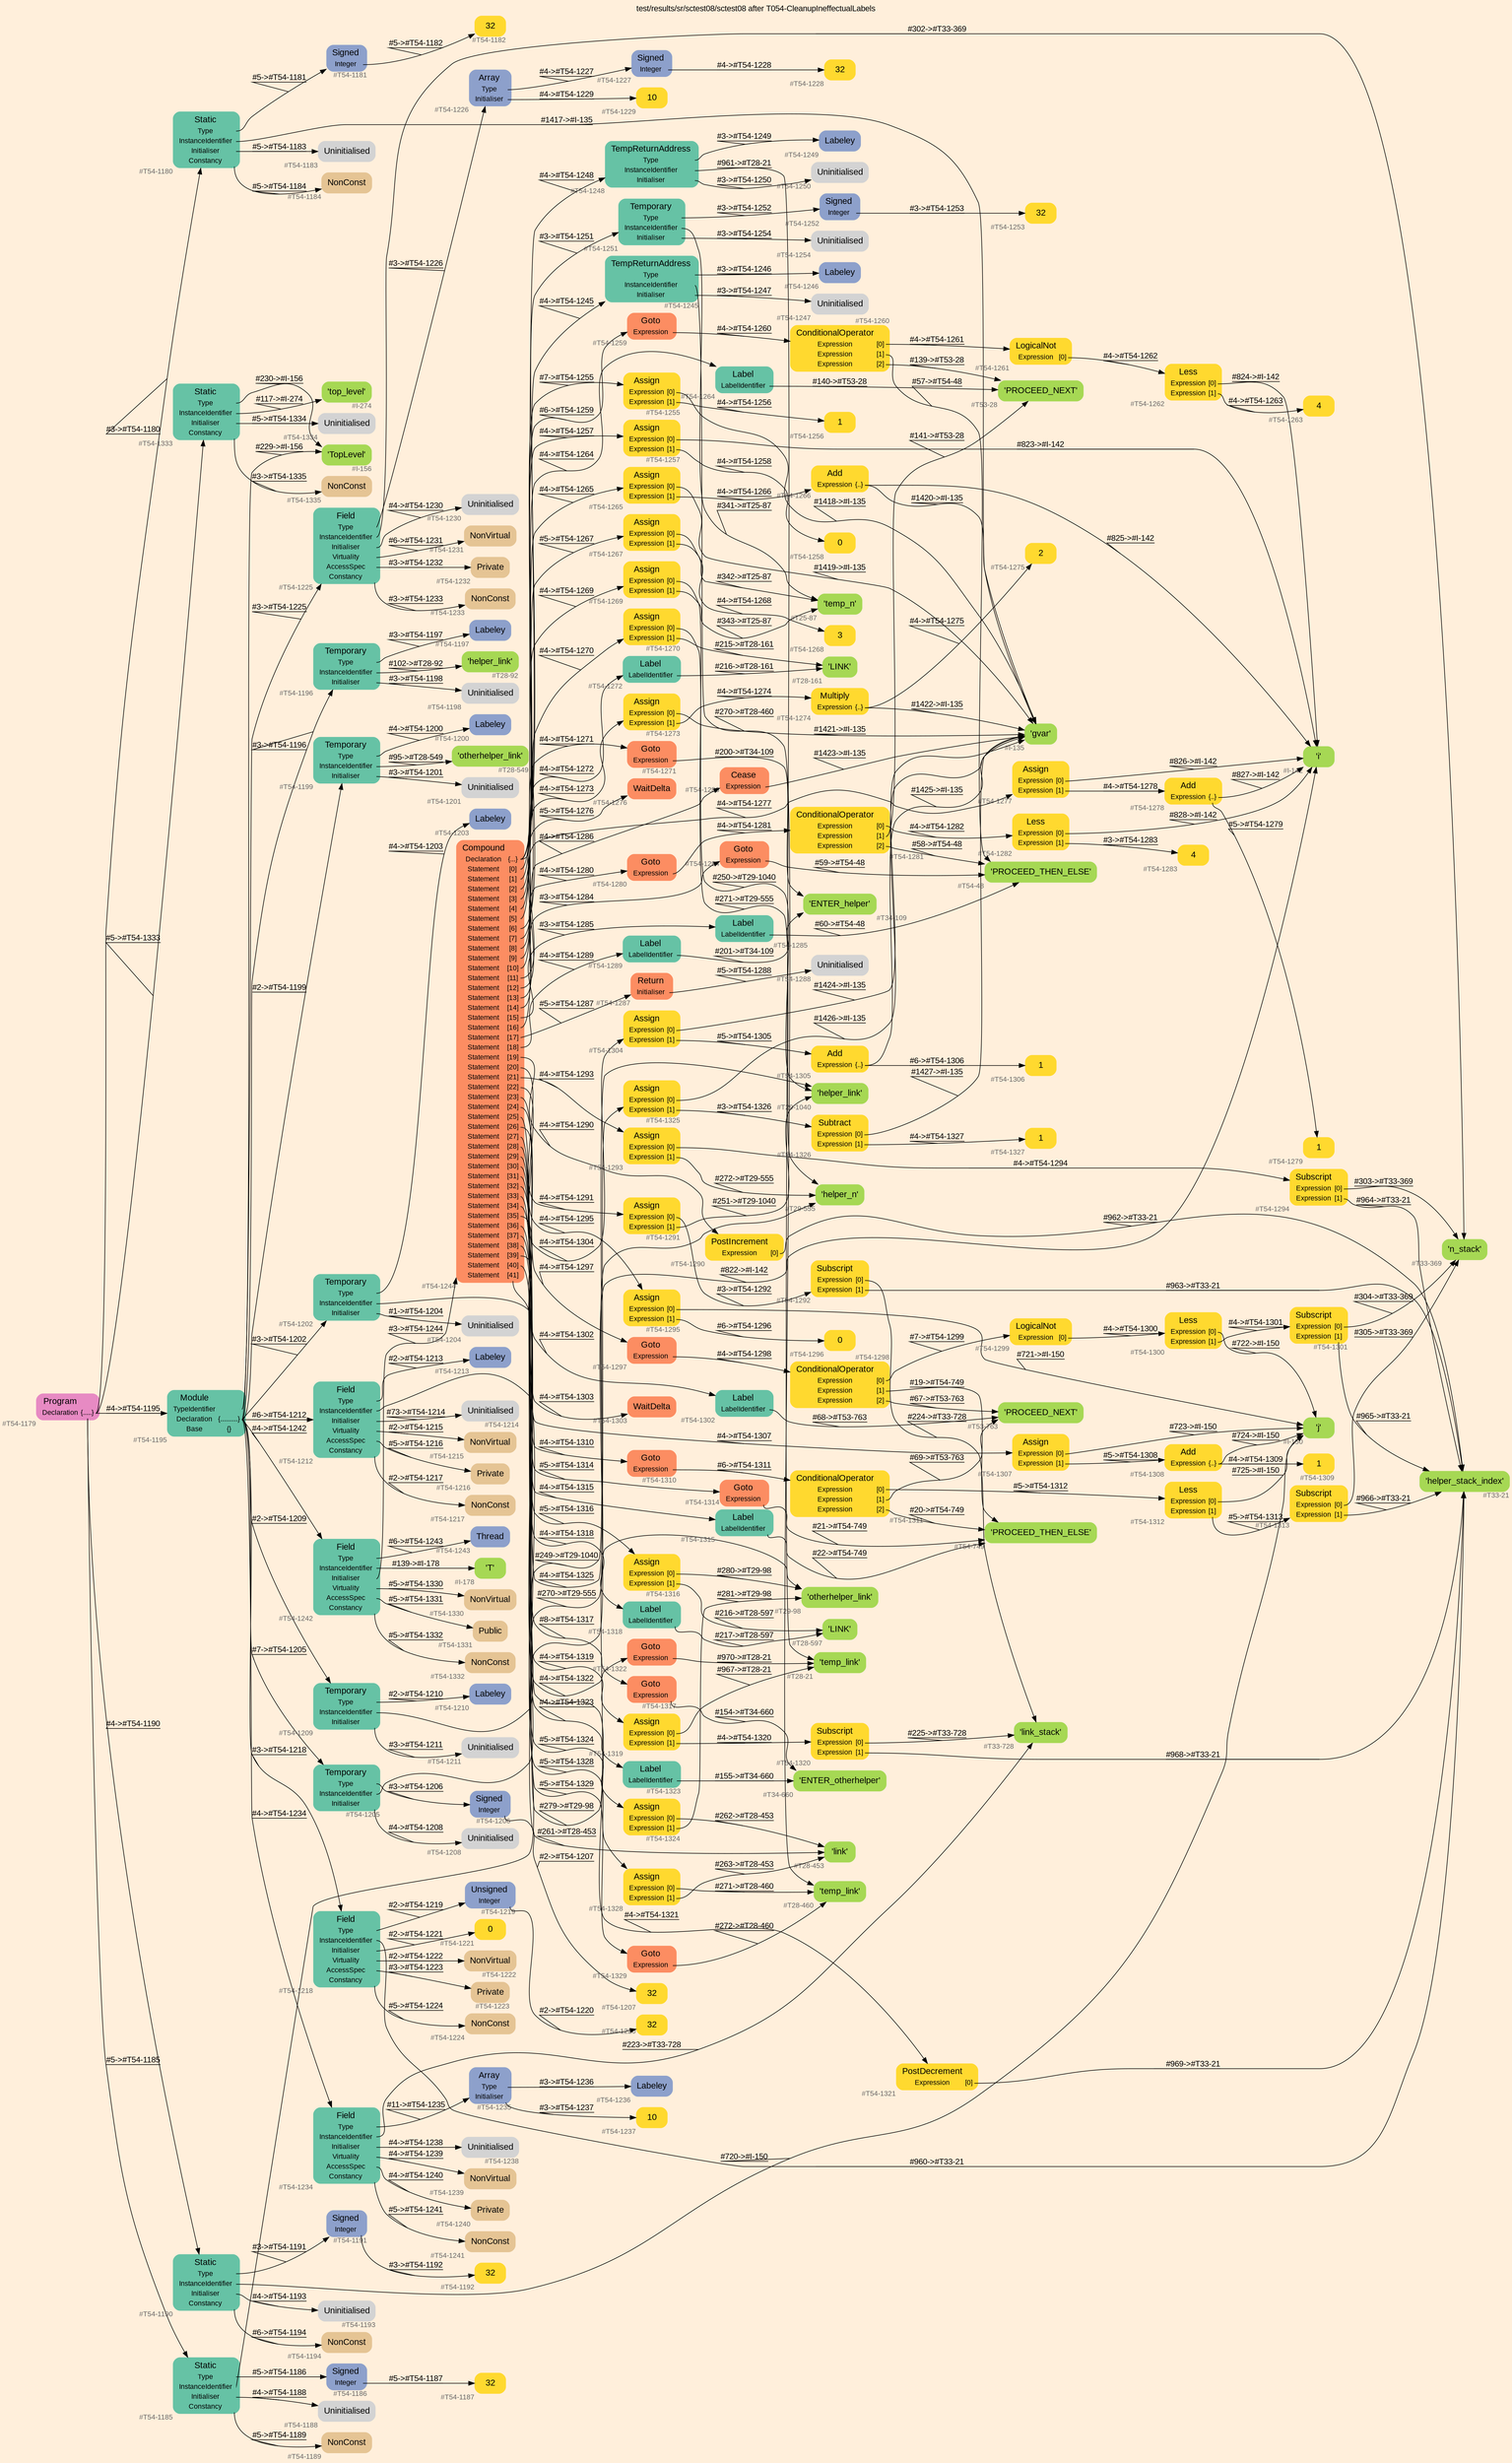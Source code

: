 digraph "test/results/sr/sctest08/sctest08 after T054-CleanupIneffectualLabels" {
label = "test/results/sr/sctest08/sctest08 after T054-CleanupIneffectualLabels"
labelloc = t
graph [
    rankdir = "LR"
    ranksep = 0.3
    bgcolor = antiquewhite1
    color = black
    fontcolor = black
    fontname = "Arial"
];
node [
    fontname = "Arial"
];
edge [
    fontname = "Arial"
];

// -------------------- node figure --------------------
// -------- block #T54-1179 ----------
"#T54-1179" [
    fillcolor = "/set28/4"
    xlabel = "#T54-1179"
    fontsize = "12"
    fontcolor = grey40
    shape = "plaintext"
    label = <<TABLE BORDER="0" CELLBORDER="0" CELLSPACING="0">
     <TR><TD><FONT COLOR="black" POINT-SIZE="15">Program</FONT></TD></TR>
     <TR><TD><FONT COLOR="black" POINT-SIZE="12">Declaration</FONT></TD><TD PORT="port0"><FONT COLOR="black" POINT-SIZE="12">{.....}</FONT></TD></TR>
    </TABLE>>
    style = "rounded,filled"
];

// -------- block #T54-1180 ----------
"#T54-1180" [
    fillcolor = "/set28/1"
    xlabel = "#T54-1180"
    fontsize = "12"
    fontcolor = grey40
    shape = "plaintext"
    label = <<TABLE BORDER="0" CELLBORDER="0" CELLSPACING="0">
     <TR><TD><FONT COLOR="black" POINT-SIZE="15">Static</FONT></TD></TR>
     <TR><TD><FONT COLOR="black" POINT-SIZE="12">Type</FONT></TD><TD PORT="port0"></TD></TR>
     <TR><TD><FONT COLOR="black" POINT-SIZE="12">InstanceIdentifier</FONT></TD><TD PORT="port1"></TD></TR>
     <TR><TD><FONT COLOR="black" POINT-SIZE="12">Initialiser</FONT></TD><TD PORT="port2"></TD></TR>
     <TR><TD><FONT COLOR="black" POINT-SIZE="12">Constancy</FONT></TD><TD PORT="port3"></TD></TR>
    </TABLE>>
    style = "rounded,filled"
];

// -------- block #T54-1181 ----------
"#T54-1181" [
    fillcolor = "/set28/3"
    xlabel = "#T54-1181"
    fontsize = "12"
    fontcolor = grey40
    shape = "plaintext"
    label = <<TABLE BORDER="0" CELLBORDER="0" CELLSPACING="0">
     <TR><TD><FONT COLOR="black" POINT-SIZE="15">Signed</FONT></TD></TR>
     <TR><TD><FONT COLOR="black" POINT-SIZE="12">Integer</FONT></TD><TD PORT="port0"></TD></TR>
    </TABLE>>
    style = "rounded,filled"
];

// -------- block #T54-1182 ----------
"#T54-1182" [
    fillcolor = "/set28/6"
    xlabel = "#T54-1182"
    fontsize = "12"
    fontcolor = grey40
    shape = "plaintext"
    label = <<TABLE BORDER="0" CELLBORDER="0" CELLSPACING="0">
     <TR><TD><FONT COLOR="black" POINT-SIZE="15">32</FONT></TD></TR>
    </TABLE>>
    style = "rounded,filled"
];

// -------- block #I-135 ----------
"#I-135" [
    fillcolor = "/set28/5"
    xlabel = "#I-135"
    fontsize = "12"
    fontcolor = grey40
    shape = "plaintext"
    label = <<TABLE BORDER="0" CELLBORDER="0" CELLSPACING="0">
     <TR><TD><FONT COLOR="black" POINT-SIZE="15">'gvar'</FONT></TD></TR>
    </TABLE>>
    style = "rounded,filled"
];

// -------- block #T54-1183 ----------
"#T54-1183" [
    xlabel = "#T54-1183"
    fontsize = "12"
    fontcolor = grey40
    shape = "plaintext"
    label = <<TABLE BORDER="0" CELLBORDER="0" CELLSPACING="0">
     <TR><TD><FONT COLOR="black" POINT-SIZE="15">Uninitialised</FONT></TD></TR>
    </TABLE>>
    style = "rounded,filled"
];

// -------- block #T54-1184 ----------
"#T54-1184" [
    fillcolor = "/set28/7"
    xlabel = "#T54-1184"
    fontsize = "12"
    fontcolor = grey40
    shape = "plaintext"
    label = <<TABLE BORDER="0" CELLBORDER="0" CELLSPACING="0">
     <TR><TD><FONT COLOR="black" POINT-SIZE="15">NonConst</FONT></TD></TR>
    </TABLE>>
    style = "rounded,filled"
];

// -------- block #T54-1185 ----------
"#T54-1185" [
    fillcolor = "/set28/1"
    xlabel = "#T54-1185"
    fontsize = "12"
    fontcolor = grey40
    shape = "plaintext"
    label = <<TABLE BORDER="0" CELLBORDER="0" CELLSPACING="0">
     <TR><TD><FONT COLOR="black" POINT-SIZE="15">Static</FONT></TD></TR>
     <TR><TD><FONT COLOR="black" POINT-SIZE="12">Type</FONT></TD><TD PORT="port0"></TD></TR>
     <TR><TD><FONT COLOR="black" POINT-SIZE="12">InstanceIdentifier</FONT></TD><TD PORT="port1"></TD></TR>
     <TR><TD><FONT COLOR="black" POINT-SIZE="12">Initialiser</FONT></TD><TD PORT="port2"></TD></TR>
     <TR><TD><FONT COLOR="black" POINT-SIZE="12">Constancy</FONT></TD><TD PORT="port3"></TD></TR>
    </TABLE>>
    style = "rounded,filled"
];

// -------- block #T54-1186 ----------
"#T54-1186" [
    fillcolor = "/set28/3"
    xlabel = "#T54-1186"
    fontsize = "12"
    fontcolor = grey40
    shape = "plaintext"
    label = <<TABLE BORDER="0" CELLBORDER="0" CELLSPACING="0">
     <TR><TD><FONT COLOR="black" POINT-SIZE="15">Signed</FONT></TD></TR>
     <TR><TD><FONT COLOR="black" POINT-SIZE="12">Integer</FONT></TD><TD PORT="port0"></TD></TR>
    </TABLE>>
    style = "rounded,filled"
];

// -------- block #T54-1187 ----------
"#T54-1187" [
    fillcolor = "/set28/6"
    xlabel = "#T54-1187"
    fontsize = "12"
    fontcolor = grey40
    shape = "plaintext"
    label = <<TABLE BORDER="0" CELLBORDER="0" CELLSPACING="0">
     <TR><TD><FONT COLOR="black" POINT-SIZE="15">32</FONT></TD></TR>
    </TABLE>>
    style = "rounded,filled"
];

// -------- block #I-142 ----------
"#I-142" [
    fillcolor = "/set28/5"
    xlabel = "#I-142"
    fontsize = "12"
    fontcolor = grey40
    shape = "plaintext"
    label = <<TABLE BORDER="0" CELLBORDER="0" CELLSPACING="0">
     <TR><TD><FONT COLOR="black" POINT-SIZE="15">'i'</FONT></TD></TR>
    </TABLE>>
    style = "rounded,filled"
];

// -------- block #T54-1188 ----------
"#T54-1188" [
    xlabel = "#T54-1188"
    fontsize = "12"
    fontcolor = grey40
    shape = "plaintext"
    label = <<TABLE BORDER="0" CELLBORDER="0" CELLSPACING="0">
     <TR><TD><FONT COLOR="black" POINT-SIZE="15">Uninitialised</FONT></TD></TR>
    </TABLE>>
    style = "rounded,filled"
];

// -------- block #T54-1189 ----------
"#T54-1189" [
    fillcolor = "/set28/7"
    xlabel = "#T54-1189"
    fontsize = "12"
    fontcolor = grey40
    shape = "plaintext"
    label = <<TABLE BORDER="0" CELLBORDER="0" CELLSPACING="0">
     <TR><TD><FONT COLOR="black" POINT-SIZE="15">NonConst</FONT></TD></TR>
    </TABLE>>
    style = "rounded,filled"
];

// -------- block #T54-1190 ----------
"#T54-1190" [
    fillcolor = "/set28/1"
    xlabel = "#T54-1190"
    fontsize = "12"
    fontcolor = grey40
    shape = "plaintext"
    label = <<TABLE BORDER="0" CELLBORDER="0" CELLSPACING="0">
     <TR><TD><FONT COLOR="black" POINT-SIZE="15">Static</FONT></TD></TR>
     <TR><TD><FONT COLOR="black" POINT-SIZE="12">Type</FONT></TD><TD PORT="port0"></TD></TR>
     <TR><TD><FONT COLOR="black" POINT-SIZE="12">InstanceIdentifier</FONT></TD><TD PORT="port1"></TD></TR>
     <TR><TD><FONT COLOR="black" POINT-SIZE="12">Initialiser</FONT></TD><TD PORT="port2"></TD></TR>
     <TR><TD><FONT COLOR="black" POINT-SIZE="12">Constancy</FONT></TD><TD PORT="port3"></TD></TR>
    </TABLE>>
    style = "rounded,filled"
];

// -------- block #T54-1191 ----------
"#T54-1191" [
    fillcolor = "/set28/3"
    xlabel = "#T54-1191"
    fontsize = "12"
    fontcolor = grey40
    shape = "plaintext"
    label = <<TABLE BORDER="0" CELLBORDER="0" CELLSPACING="0">
     <TR><TD><FONT COLOR="black" POINT-SIZE="15">Signed</FONT></TD></TR>
     <TR><TD><FONT COLOR="black" POINT-SIZE="12">Integer</FONT></TD><TD PORT="port0"></TD></TR>
    </TABLE>>
    style = "rounded,filled"
];

// -------- block #T54-1192 ----------
"#T54-1192" [
    fillcolor = "/set28/6"
    xlabel = "#T54-1192"
    fontsize = "12"
    fontcolor = grey40
    shape = "plaintext"
    label = <<TABLE BORDER="0" CELLBORDER="0" CELLSPACING="0">
     <TR><TD><FONT COLOR="black" POINT-SIZE="15">32</FONT></TD></TR>
    </TABLE>>
    style = "rounded,filled"
];

// -------- block #I-150 ----------
"#I-150" [
    fillcolor = "/set28/5"
    xlabel = "#I-150"
    fontsize = "12"
    fontcolor = grey40
    shape = "plaintext"
    label = <<TABLE BORDER="0" CELLBORDER="0" CELLSPACING="0">
     <TR><TD><FONT COLOR="black" POINT-SIZE="15">'j'</FONT></TD></TR>
    </TABLE>>
    style = "rounded,filled"
];

// -------- block #T54-1193 ----------
"#T54-1193" [
    xlabel = "#T54-1193"
    fontsize = "12"
    fontcolor = grey40
    shape = "plaintext"
    label = <<TABLE BORDER="0" CELLBORDER="0" CELLSPACING="0">
     <TR><TD><FONT COLOR="black" POINT-SIZE="15">Uninitialised</FONT></TD></TR>
    </TABLE>>
    style = "rounded,filled"
];

// -------- block #T54-1194 ----------
"#T54-1194" [
    fillcolor = "/set28/7"
    xlabel = "#T54-1194"
    fontsize = "12"
    fontcolor = grey40
    shape = "plaintext"
    label = <<TABLE BORDER="0" CELLBORDER="0" CELLSPACING="0">
     <TR><TD><FONT COLOR="black" POINT-SIZE="15">NonConst</FONT></TD></TR>
    </TABLE>>
    style = "rounded,filled"
];

// -------- block #T54-1195 ----------
"#T54-1195" [
    fillcolor = "/set28/1"
    xlabel = "#T54-1195"
    fontsize = "12"
    fontcolor = grey40
    shape = "plaintext"
    label = <<TABLE BORDER="0" CELLBORDER="0" CELLSPACING="0">
     <TR><TD><FONT COLOR="black" POINT-SIZE="15">Module</FONT></TD></TR>
     <TR><TD><FONT COLOR="black" POINT-SIZE="12">TypeIdentifier</FONT></TD><TD PORT="port0"></TD></TR>
     <TR><TD><FONT COLOR="black" POINT-SIZE="12">Declaration</FONT></TD><TD PORT="port1"><FONT COLOR="black" POINT-SIZE="12">{..........}</FONT></TD></TR>
     <TR><TD><FONT COLOR="black" POINT-SIZE="12">Base</FONT></TD><TD PORT="port2"><FONT COLOR="black" POINT-SIZE="12">{}</FONT></TD></TR>
    </TABLE>>
    style = "rounded,filled"
];

// -------- block #I-156 ----------
"#I-156" [
    fillcolor = "/set28/5"
    xlabel = "#I-156"
    fontsize = "12"
    fontcolor = grey40
    shape = "plaintext"
    label = <<TABLE BORDER="0" CELLBORDER="0" CELLSPACING="0">
     <TR><TD><FONT COLOR="black" POINT-SIZE="15">'TopLevel'</FONT></TD></TR>
    </TABLE>>
    style = "rounded,filled"
];

// -------- block #T54-1196 ----------
"#T54-1196" [
    fillcolor = "/set28/1"
    xlabel = "#T54-1196"
    fontsize = "12"
    fontcolor = grey40
    shape = "plaintext"
    label = <<TABLE BORDER="0" CELLBORDER="0" CELLSPACING="0">
     <TR><TD><FONT COLOR="black" POINT-SIZE="15">Temporary</FONT></TD></TR>
     <TR><TD><FONT COLOR="black" POINT-SIZE="12">Type</FONT></TD><TD PORT="port0"></TD></TR>
     <TR><TD><FONT COLOR="black" POINT-SIZE="12">InstanceIdentifier</FONT></TD><TD PORT="port1"></TD></TR>
     <TR><TD><FONT COLOR="black" POINT-SIZE="12">Initialiser</FONT></TD><TD PORT="port2"></TD></TR>
    </TABLE>>
    style = "rounded,filled"
];

// -------- block #T54-1197 ----------
"#T54-1197" [
    fillcolor = "/set28/3"
    xlabel = "#T54-1197"
    fontsize = "12"
    fontcolor = grey40
    shape = "plaintext"
    label = <<TABLE BORDER="0" CELLBORDER="0" CELLSPACING="0">
     <TR><TD><FONT COLOR="black" POINT-SIZE="15">Labeley</FONT></TD></TR>
    </TABLE>>
    style = "rounded,filled"
];

// -------- block #T28-92 ----------
"#T28-92" [
    fillcolor = "/set28/5"
    xlabel = "#T28-92"
    fontsize = "12"
    fontcolor = grey40
    shape = "plaintext"
    label = <<TABLE BORDER="0" CELLBORDER="0" CELLSPACING="0">
     <TR><TD><FONT COLOR="black" POINT-SIZE="15">'helper_link'</FONT></TD></TR>
    </TABLE>>
    style = "rounded,filled"
];

// -------- block #T54-1198 ----------
"#T54-1198" [
    xlabel = "#T54-1198"
    fontsize = "12"
    fontcolor = grey40
    shape = "plaintext"
    label = <<TABLE BORDER="0" CELLBORDER="0" CELLSPACING="0">
     <TR><TD><FONT COLOR="black" POINT-SIZE="15">Uninitialised</FONT></TD></TR>
    </TABLE>>
    style = "rounded,filled"
];

// -------- block #T54-1199 ----------
"#T54-1199" [
    fillcolor = "/set28/1"
    xlabel = "#T54-1199"
    fontsize = "12"
    fontcolor = grey40
    shape = "plaintext"
    label = <<TABLE BORDER="0" CELLBORDER="0" CELLSPACING="0">
     <TR><TD><FONT COLOR="black" POINT-SIZE="15">Temporary</FONT></TD></TR>
     <TR><TD><FONT COLOR="black" POINT-SIZE="12">Type</FONT></TD><TD PORT="port0"></TD></TR>
     <TR><TD><FONT COLOR="black" POINT-SIZE="12">InstanceIdentifier</FONT></TD><TD PORT="port1"></TD></TR>
     <TR><TD><FONT COLOR="black" POINT-SIZE="12">Initialiser</FONT></TD><TD PORT="port2"></TD></TR>
    </TABLE>>
    style = "rounded,filled"
];

// -------- block #T54-1200 ----------
"#T54-1200" [
    fillcolor = "/set28/3"
    xlabel = "#T54-1200"
    fontsize = "12"
    fontcolor = grey40
    shape = "plaintext"
    label = <<TABLE BORDER="0" CELLBORDER="0" CELLSPACING="0">
     <TR><TD><FONT COLOR="black" POINT-SIZE="15">Labeley</FONT></TD></TR>
    </TABLE>>
    style = "rounded,filled"
];

// -------- block #T28-549 ----------
"#T28-549" [
    fillcolor = "/set28/5"
    xlabel = "#T28-549"
    fontsize = "12"
    fontcolor = grey40
    shape = "plaintext"
    label = <<TABLE BORDER="0" CELLBORDER="0" CELLSPACING="0">
     <TR><TD><FONT COLOR="black" POINT-SIZE="15">'otherhelper_link'</FONT></TD></TR>
    </TABLE>>
    style = "rounded,filled"
];

// -------- block #T54-1201 ----------
"#T54-1201" [
    xlabel = "#T54-1201"
    fontsize = "12"
    fontcolor = grey40
    shape = "plaintext"
    label = <<TABLE BORDER="0" CELLBORDER="0" CELLSPACING="0">
     <TR><TD><FONT COLOR="black" POINT-SIZE="15">Uninitialised</FONT></TD></TR>
    </TABLE>>
    style = "rounded,filled"
];

// -------- block #T54-1202 ----------
"#T54-1202" [
    fillcolor = "/set28/1"
    xlabel = "#T54-1202"
    fontsize = "12"
    fontcolor = grey40
    shape = "plaintext"
    label = <<TABLE BORDER="0" CELLBORDER="0" CELLSPACING="0">
     <TR><TD><FONT COLOR="black" POINT-SIZE="15">Temporary</FONT></TD></TR>
     <TR><TD><FONT COLOR="black" POINT-SIZE="12">Type</FONT></TD><TD PORT="port0"></TD></TR>
     <TR><TD><FONT COLOR="black" POINT-SIZE="12">InstanceIdentifier</FONT></TD><TD PORT="port1"></TD></TR>
     <TR><TD><FONT COLOR="black" POINT-SIZE="12">Initialiser</FONT></TD><TD PORT="port2"></TD></TR>
    </TABLE>>
    style = "rounded,filled"
];

// -------- block #T54-1203 ----------
"#T54-1203" [
    fillcolor = "/set28/3"
    xlabel = "#T54-1203"
    fontsize = "12"
    fontcolor = grey40
    shape = "plaintext"
    label = <<TABLE BORDER="0" CELLBORDER="0" CELLSPACING="0">
     <TR><TD><FONT COLOR="black" POINT-SIZE="15">Labeley</FONT></TD></TR>
    </TABLE>>
    style = "rounded,filled"
];

// -------- block #T29-98 ----------
"#T29-98" [
    fillcolor = "/set28/5"
    xlabel = "#T29-98"
    fontsize = "12"
    fontcolor = grey40
    shape = "plaintext"
    label = <<TABLE BORDER="0" CELLBORDER="0" CELLSPACING="0">
     <TR><TD><FONT COLOR="black" POINT-SIZE="15">'otherhelper_link'</FONT></TD></TR>
    </TABLE>>
    style = "rounded,filled"
];

// -------- block #T54-1204 ----------
"#T54-1204" [
    xlabel = "#T54-1204"
    fontsize = "12"
    fontcolor = grey40
    shape = "plaintext"
    label = <<TABLE BORDER="0" CELLBORDER="0" CELLSPACING="0">
     <TR><TD><FONT COLOR="black" POINT-SIZE="15">Uninitialised</FONT></TD></TR>
    </TABLE>>
    style = "rounded,filled"
];

// -------- block #T54-1205 ----------
"#T54-1205" [
    fillcolor = "/set28/1"
    xlabel = "#T54-1205"
    fontsize = "12"
    fontcolor = grey40
    shape = "plaintext"
    label = <<TABLE BORDER="0" CELLBORDER="0" CELLSPACING="0">
     <TR><TD><FONT COLOR="black" POINT-SIZE="15">Temporary</FONT></TD></TR>
     <TR><TD><FONT COLOR="black" POINT-SIZE="12">Type</FONT></TD><TD PORT="port0"></TD></TR>
     <TR><TD><FONT COLOR="black" POINT-SIZE="12">InstanceIdentifier</FONT></TD><TD PORT="port1"></TD></TR>
     <TR><TD><FONT COLOR="black" POINT-SIZE="12">Initialiser</FONT></TD><TD PORT="port2"></TD></TR>
    </TABLE>>
    style = "rounded,filled"
];

// -------- block #T54-1206 ----------
"#T54-1206" [
    fillcolor = "/set28/3"
    xlabel = "#T54-1206"
    fontsize = "12"
    fontcolor = grey40
    shape = "plaintext"
    label = <<TABLE BORDER="0" CELLBORDER="0" CELLSPACING="0">
     <TR><TD><FONT COLOR="black" POINT-SIZE="15">Signed</FONT></TD></TR>
     <TR><TD><FONT COLOR="black" POINT-SIZE="12">Integer</FONT></TD><TD PORT="port0"></TD></TR>
    </TABLE>>
    style = "rounded,filled"
];

// -------- block #T54-1207 ----------
"#T54-1207" [
    fillcolor = "/set28/6"
    xlabel = "#T54-1207"
    fontsize = "12"
    fontcolor = grey40
    shape = "plaintext"
    label = <<TABLE BORDER="0" CELLBORDER="0" CELLSPACING="0">
     <TR><TD><FONT COLOR="black" POINT-SIZE="15">32</FONT></TD></TR>
    </TABLE>>
    style = "rounded,filled"
];

// -------- block #T29-555 ----------
"#T29-555" [
    fillcolor = "/set28/5"
    xlabel = "#T29-555"
    fontsize = "12"
    fontcolor = grey40
    shape = "plaintext"
    label = <<TABLE BORDER="0" CELLBORDER="0" CELLSPACING="0">
     <TR><TD><FONT COLOR="black" POINT-SIZE="15">'helper_n'</FONT></TD></TR>
    </TABLE>>
    style = "rounded,filled"
];

// -------- block #T54-1208 ----------
"#T54-1208" [
    xlabel = "#T54-1208"
    fontsize = "12"
    fontcolor = grey40
    shape = "plaintext"
    label = <<TABLE BORDER="0" CELLBORDER="0" CELLSPACING="0">
     <TR><TD><FONT COLOR="black" POINT-SIZE="15">Uninitialised</FONT></TD></TR>
    </TABLE>>
    style = "rounded,filled"
];

// -------- block #T54-1209 ----------
"#T54-1209" [
    fillcolor = "/set28/1"
    xlabel = "#T54-1209"
    fontsize = "12"
    fontcolor = grey40
    shape = "plaintext"
    label = <<TABLE BORDER="0" CELLBORDER="0" CELLSPACING="0">
     <TR><TD><FONT COLOR="black" POINT-SIZE="15">Temporary</FONT></TD></TR>
     <TR><TD><FONT COLOR="black" POINT-SIZE="12">Type</FONT></TD><TD PORT="port0"></TD></TR>
     <TR><TD><FONT COLOR="black" POINT-SIZE="12">InstanceIdentifier</FONT></TD><TD PORT="port1"></TD></TR>
     <TR><TD><FONT COLOR="black" POINT-SIZE="12">Initialiser</FONT></TD><TD PORT="port2"></TD></TR>
    </TABLE>>
    style = "rounded,filled"
];

// -------- block #T54-1210 ----------
"#T54-1210" [
    fillcolor = "/set28/3"
    xlabel = "#T54-1210"
    fontsize = "12"
    fontcolor = grey40
    shape = "plaintext"
    label = <<TABLE BORDER="0" CELLBORDER="0" CELLSPACING="0">
     <TR><TD><FONT COLOR="black" POINT-SIZE="15">Labeley</FONT></TD></TR>
    </TABLE>>
    style = "rounded,filled"
];

// -------- block #T29-1040 ----------
"#T29-1040" [
    fillcolor = "/set28/5"
    xlabel = "#T29-1040"
    fontsize = "12"
    fontcolor = grey40
    shape = "plaintext"
    label = <<TABLE BORDER="0" CELLBORDER="0" CELLSPACING="0">
     <TR><TD><FONT COLOR="black" POINT-SIZE="15">'helper_link'</FONT></TD></TR>
    </TABLE>>
    style = "rounded,filled"
];

// -------- block #T54-1211 ----------
"#T54-1211" [
    xlabel = "#T54-1211"
    fontsize = "12"
    fontcolor = grey40
    shape = "plaintext"
    label = <<TABLE BORDER="0" CELLBORDER="0" CELLSPACING="0">
     <TR><TD><FONT COLOR="black" POINT-SIZE="15">Uninitialised</FONT></TD></TR>
    </TABLE>>
    style = "rounded,filled"
];

// -------- block #T54-1212 ----------
"#T54-1212" [
    fillcolor = "/set28/1"
    xlabel = "#T54-1212"
    fontsize = "12"
    fontcolor = grey40
    shape = "plaintext"
    label = <<TABLE BORDER="0" CELLBORDER="0" CELLSPACING="0">
     <TR><TD><FONT COLOR="black" POINT-SIZE="15">Field</FONT></TD></TR>
     <TR><TD><FONT COLOR="black" POINT-SIZE="12">Type</FONT></TD><TD PORT="port0"></TD></TR>
     <TR><TD><FONT COLOR="black" POINT-SIZE="12">InstanceIdentifier</FONT></TD><TD PORT="port1"></TD></TR>
     <TR><TD><FONT COLOR="black" POINT-SIZE="12">Initialiser</FONT></TD><TD PORT="port2"></TD></TR>
     <TR><TD><FONT COLOR="black" POINT-SIZE="12">Virtuality</FONT></TD><TD PORT="port3"></TD></TR>
     <TR><TD><FONT COLOR="black" POINT-SIZE="12">AccessSpec</FONT></TD><TD PORT="port4"></TD></TR>
     <TR><TD><FONT COLOR="black" POINT-SIZE="12">Constancy</FONT></TD><TD PORT="port5"></TD></TR>
    </TABLE>>
    style = "rounded,filled"
];

// -------- block #T54-1213 ----------
"#T54-1213" [
    fillcolor = "/set28/3"
    xlabel = "#T54-1213"
    fontsize = "12"
    fontcolor = grey40
    shape = "plaintext"
    label = <<TABLE BORDER="0" CELLBORDER="0" CELLSPACING="0">
     <TR><TD><FONT COLOR="black" POINT-SIZE="15">Labeley</FONT></TD></TR>
    </TABLE>>
    style = "rounded,filled"
];

// -------- block #T28-453 ----------
"#T28-453" [
    fillcolor = "/set28/5"
    xlabel = "#T28-453"
    fontsize = "12"
    fontcolor = grey40
    shape = "plaintext"
    label = <<TABLE BORDER="0" CELLBORDER="0" CELLSPACING="0">
     <TR><TD><FONT COLOR="black" POINT-SIZE="15">'link'</FONT></TD></TR>
    </TABLE>>
    style = "rounded,filled"
];

// -------- block #T54-1214 ----------
"#T54-1214" [
    xlabel = "#T54-1214"
    fontsize = "12"
    fontcolor = grey40
    shape = "plaintext"
    label = <<TABLE BORDER="0" CELLBORDER="0" CELLSPACING="0">
     <TR><TD><FONT COLOR="black" POINT-SIZE="15">Uninitialised</FONT></TD></TR>
    </TABLE>>
    style = "rounded,filled"
];

// -------- block #T54-1215 ----------
"#T54-1215" [
    fillcolor = "/set28/7"
    xlabel = "#T54-1215"
    fontsize = "12"
    fontcolor = grey40
    shape = "plaintext"
    label = <<TABLE BORDER="0" CELLBORDER="0" CELLSPACING="0">
     <TR><TD><FONT COLOR="black" POINT-SIZE="15">NonVirtual</FONT></TD></TR>
    </TABLE>>
    style = "rounded,filled"
];

// -------- block #T54-1216 ----------
"#T54-1216" [
    fillcolor = "/set28/7"
    xlabel = "#T54-1216"
    fontsize = "12"
    fontcolor = grey40
    shape = "plaintext"
    label = <<TABLE BORDER="0" CELLBORDER="0" CELLSPACING="0">
     <TR><TD><FONT COLOR="black" POINT-SIZE="15">Private</FONT></TD></TR>
    </TABLE>>
    style = "rounded,filled"
];

// -------- block #T54-1217 ----------
"#T54-1217" [
    fillcolor = "/set28/7"
    xlabel = "#T54-1217"
    fontsize = "12"
    fontcolor = grey40
    shape = "plaintext"
    label = <<TABLE BORDER="0" CELLBORDER="0" CELLSPACING="0">
     <TR><TD><FONT COLOR="black" POINT-SIZE="15">NonConst</FONT></TD></TR>
    </TABLE>>
    style = "rounded,filled"
];

// -------- block #T54-1218 ----------
"#T54-1218" [
    fillcolor = "/set28/1"
    xlabel = "#T54-1218"
    fontsize = "12"
    fontcolor = grey40
    shape = "plaintext"
    label = <<TABLE BORDER="0" CELLBORDER="0" CELLSPACING="0">
     <TR><TD><FONT COLOR="black" POINT-SIZE="15">Field</FONT></TD></TR>
     <TR><TD><FONT COLOR="black" POINT-SIZE="12">Type</FONT></TD><TD PORT="port0"></TD></TR>
     <TR><TD><FONT COLOR="black" POINT-SIZE="12">InstanceIdentifier</FONT></TD><TD PORT="port1"></TD></TR>
     <TR><TD><FONT COLOR="black" POINT-SIZE="12">Initialiser</FONT></TD><TD PORT="port2"></TD></TR>
     <TR><TD><FONT COLOR="black" POINT-SIZE="12">Virtuality</FONT></TD><TD PORT="port3"></TD></TR>
     <TR><TD><FONT COLOR="black" POINT-SIZE="12">AccessSpec</FONT></TD><TD PORT="port4"></TD></TR>
     <TR><TD><FONT COLOR="black" POINT-SIZE="12">Constancy</FONT></TD><TD PORT="port5"></TD></TR>
    </TABLE>>
    style = "rounded,filled"
];

// -------- block #T54-1219 ----------
"#T54-1219" [
    fillcolor = "/set28/3"
    xlabel = "#T54-1219"
    fontsize = "12"
    fontcolor = grey40
    shape = "plaintext"
    label = <<TABLE BORDER="0" CELLBORDER="0" CELLSPACING="0">
     <TR><TD><FONT COLOR="black" POINT-SIZE="15">Unsigned</FONT></TD></TR>
     <TR><TD><FONT COLOR="black" POINT-SIZE="12">Integer</FONT></TD><TD PORT="port0"></TD></TR>
    </TABLE>>
    style = "rounded,filled"
];

// -------- block #T54-1220 ----------
"#T54-1220" [
    fillcolor = "/set28/6"
    xlabel = "#T54-1220"
    fontsize = "12"
    fontcolor = grey40
    shape = "plaintext"
    label = <<TABLE BORDER="0" CELLBORDER="0" CELLSPACING="0">
     <TR><TD><FONT COLOR="black" POINT-SIZE="15">32</FONT></TD></TR>
    </TABLE>>
    style = "rounded,filled"
];

// -------- block #T33-21 ----------
"#T33-21" [
    fillcolor = "/set28/5"
    xlabel = "#T33-21"
    fontsize = "12"
    fontcolor = grey40
    shape = "plaintext"
    label = <<TABLE BORDER="0" CELLBORDER="0" CELLSPACING="0">
     <TR><TD><FONT COLOR="black" POINT-SIZE="15">'helper_stack_index'</FONT></TD></TR>
    </TABLE>>
    style = "rounded,filled"
];

// -------- block #T54-1221 ----------
"#T54-1221" [
    fillcolor = "/set28/6"
    xlabel = "#T54-1221"
    fontsize = "12"
    fontcolor = grey40
    shape = "plaintext"
    label = <<TABLE BORDER="0" CELLBORDER="0" CELLSPACING="0">
     <TR><TD><FONT COLOR="black" POINT-SIZE="15">0</FONT></TD></TR>
    </TABLE>>
    style = "rounded,filled"
];

// -------- block #T54-1222 ----------
"#T54-1222" [
    fillcolor = "/set28/7"
    xlabel = "#T54-1222"
    fontsize = "12"
    fontcolor = grey40
    shape = "plaintext"
    label = <<TABLE BORDER="0" CELLBORDER="0" CELLSPACING="0">
     <TR><TD><FONT COLOR="black" POINT-SIZE="15">NonVirtual</FONT></TD></TR>
    </TABLE>>
    style = "rounded,filled"
];

// -------- block #T54-1223 ----------
"#T54-1223" [
    fillcolor = "/set28/7"
    xlabel = "#T54-1223"
    fontsize = "12"
    fontcolor = grey40
    shape = "plaintext"
    label = <<TABLE BORDER="0" CELLBORDER="0" CELLSPACING="0">
     <TR><TD><FONT COLOR="black" POINT-SIZE="15">Private</FONT></TD></TR>
    </TABLE>>
    style = "rounded,filled"
];

// -------- block #T54-1224 ----------
"#T54-1224" [
    fillcolor = "/set28/7"
    xlabel = "#T54-1224"
    fontsize = "12"
    fontcolor = grey40
    shape = "plaintext"
    label = <<TABLE BORDER="0" CELLBORDER="0" CELLSPACING="0">
     <TR><TD><FONT COLOR="black" POINT-SIZE="15">NonConst</FONT></TD></TR>
    </TABLE>>
    style = "rounded,filled"
];

// -------- block #T54-1225 ----------
"#T54-1225" [
    fillcolor = "/set28/1"
    xlabel = "#T54-1225"
    fontsize = "12"
    fontcolor = grey40
    shape = "plaintext"
    label = <<TABLE BORDER="0" CELLBORDER="0" CELLSPACING="0">
     <TR><TD><FONT COLOR="black" POINT-SIZE="15">Field</FONT></TD></TR>
     <TR><TD><FONT COLOR="black" POINT-SIZE="12">Type</FONT></TD><TD PORT="port0"></TD></TR>
     <TR><TD><FONT COLOR="black" POINT-SIZE="12">InstanceIdentifier</FONT></TD><TD PORT="port1"></TD></TR>
     <TR><TD><FONT COLOR="black" POINT-SIZE="12">Initialiser</FONT></TD><TD PORT="port2"></TD></TR>
     <TR><TD><FONT COLOR="black" POINT-SIZE="12">Virtuality</FONT></TD><TD PORT="port3"></TD></TR>
     <TR><TD><FONT COLOR="black" POINT-SIZE="12">AccessSpec</FONT></TD><TD PORT="port4"></TD></TR>
     <TR><TD><FONT COLOR="black" POINT-SIZE="12">Constancy</FONT></TD><TD PORT="port5"></TD></TR>
    </TABLE>>
    style = "rounded,filled"
];

// -------- block #T54-1226 ----------
"#T54-1226" [
    fillcolor = "/set28/3"
    xlabel = "#T54-1226"
    fontsize = "12"
    fontcolor = grey40
    shape = "plaintext"
    label = <<TABLE BORDER="0" CELLBORDER="0" CELLSPACING="0">
     <TR><TD><FONT COLOR="black" POINT-SIZE="15">Array</FONT></TD></TR>
     <TR><TD><FONT COLOR="black" POINT-SIZE="12">Type</FONT></TD><TD PORT="port0"></TD></TR>
     <TR><TD><FONT COLOR="black" POINT-SIZE="12">Initialiser</FONT></TD><TD PORT="port1"></TD></TR>
    </TABLE>>
    style = "rounded,filled"
];

// -------- block #T54-1227 ----------
"#T54-1227" [
    fillcolor = "/set28/3"
    xlabel = "#T54-1227"
    fontsize = "12"
    fontcolor = grey40
    shape = "plaintext"
    label = <<TABLE BORDER="0" CELLBORDER="0" CELLSPACING="0">
     <TR><TD><FONT COLOR="black" POINT-SIZE="15">Signed</FONT></TD></TR>
     <TR><TD><FONT COLOR="black" POINT-SIZE="12">Integer</FONT></TD><TD PORT="port0"></TD></TR>
    </TABLE>>
    style = "rounded,filled"
];

// -------- block #T54-1228 ----------
"#T54-1228" [
    fillcolor = "/set28/6"
    xlabel = "#T54-1228"
    fontsize = "12"
    fontcolor = grey40
    shape = "plaintext"
    label = <<TABLE BORDER="0" CELLBORDER="0" CELLSPACING="0">
     <TR><TD><FONT COLOR="black" POINT-SIZE="15">32</FONT></TD></TR>
    </TABLE>>
    style = "rounded,filled"
];

// -------- block #T54-1229 ----------
"#T54-1229" [
    fillcolor = "/set28/6"
    xlabel = "#T54-1229"
    fontsize = "12"
    fontcolor = grey40
    shape = "plaintext"
    label = <<TABLE BORDER="0" CELLBORDER="0" CELLSPACING="0">
     <TR><TD><FONT COLOR="black" POINT-SIZE="15">10</FONT></TD></TR>
    </TABLE>>
    style = "rounded,filled"
];

// -------- block #T33-369 ----------
"#T33-369" [
    fillcolor = "/set28/5"
    xlabel = "#T33-369"
    fontsize = "12"
    fontcolor = grey40
    shape = "plaintext"
    label = <<TABLE BORDER="0" CELLBORDER="0" CELLSPACING="0">
     <TR><TD><FONT COLOR="black" POINT-SIZE="15">'n_stack'</FONT></TD></TR>
    </TABLE>>
    style = "rounded,filled"
];

// -------- block #T54-1230 ----------
"#T54-1230" [
    xlabel = "#T54-1230"
    fontsize = "12"
    fontcolor = grey40
    shape = "plaintext"
    label = <<TABLE BORDER="0" CELLBORDER="0" CELLSPACING="0">
     <TR><TD><FONT COLOR="black" POINT-SIZE="15">Uninitialised</FONT></TD></TR>
    </TABLE>>
    style = "rounded,filled"
];

// -------- block #T54-1231 ----------
"#T54-1231" [
    fillcolor = "/set28/7"
    xlabel = "#T54-1231"
    fontsize = "12"
    fontcolor = grey40
    shape = "plaintext"
    label = <<TABLE BORDER="0" CELLBORDER="0" CELLSPACING="0">
     <TR><TD><FONT COLOR="black" POINT-SIZE="15">NonVirtual</FONT></TD></TR>
    </TABLE>>
    style = "rounded,filled"
];

// -------- block #T54-1232 ----------
"#T54-1232" [
    fillcolor = "/set28/7"
    xlabel = "#T54-1232"
    fontsize = "12"
    fontcolor = grey40
    shape = "plaintext"
    label = <<TABLE BORDER="0" CELLBORDER="0" CELLSPACING="0">
     <TR><TD><FONT COLOR="black" POINT-SIZE="15">Private</FONT></TD></TR>
    </TABLE>>
    style = "rounded,filled"
];

// -------- block #T54-1233 ----------
"#T54-1233" [
    fillcolor = "/set28/7"
    xlabel = "#T54-1233"
    fontsize = "12"
    fontcolor = grey40
    shape = "plaintext"
    label = <<TABLE BORDER="0" CELLBORDER="0" CELLSPACING="0">
     <TR><TD><FONT COLOR="black" POINT-SIZE="15">NonConst</FONT></TD></TR>
    </TABLE>>
    style = "rounded,filled"
];

// -------- block #T54-1234 ----------
"#T54-1234" [
    fillcolor = "/set28/1"
    xlabel = "#T54-1234"
    fontsize = "12"
    fontcolor = grey40
    shape = "plaintext"
    label = <<TABLE BORDER="0" CELLBORDER="0" CELLSPACING="0">
     <TR><TD><FONT COLOR="black" POINT-SIZE="15">Field</FONT></TD></TR>
     <TR><TD><FONT COLOR="black" POINT-SIZE="12">Type</FONT></TD><TD PORT="port0"></TD></TR>
     <TR><TD><FONT COLOR="black" POINT-SIZE="12">InstanceIdentifier</FONT></TD><TD PORT="port1"></TD></TR>
     <TR><TD><FONT COLOR="black" POINT-SIZE="12">Initialiser</FONT></TD><TD PORT="port2"></TD></TR>
     <TR><TD><FONT COLOR="black" POINT-SIZE="12">Virtuality</FONT></TD><TD PORT="port3"></TD></TR>
     <TR><TD><FONT COLOR="black" POINT-SIZE="12">AccessSpec</FONT></TD><TD PORT="port4"></TD></TR>
     <TR><TD><FONT COLOR="black" POINT-SIZE="12">Constancy</FONT></TD><TD PORT="port5"></TD></TR>
    </TABLE>>
    style = "rounded,filled"
];

// -------- block #T54-1235 ----------
"#T54-1235" [
    fillcolor = "/set28/3"
    xlabel = "#T54-1235"
    fontsize = "12"
    fontcolor = grey40
    shape = "plaintext"
    label = <<TABLE BORDER="0" CELLBORDER="0" CELLSPACING="0">
     <TR><TD><FONT COLOR="black" POINT-SIZE="15">Array</FONT></TD></TR>
     <TR><TD><FONT COLOR="black" POINT-SIZE="12">Type</FONT></TD><TD PORT="port0"></TD></TR>
     <TR><TD><FONT COLOR="black" POINT-SIZE="12">Initialiser</FONT></TD><TD PORT="port1"></TD></TR>
    </TABLE>>
    style = "rounded,filled"
];

// -------- block #T54-1236 ----------
"#T54-1236" [
    fillcolor = "/set28/3"
    xlabel = "#T54-1236"
    fontsize = "12"
    fontcolor = grey40
    shape = "plaintext"
    label = <<TABLE BORDER="0" CELLBORDER="0" CELLSPACING="0">
     <TR><TD><FONT COLOR="black" POINT-SIZE="15">Labeley</FONT></TD></TR>
    </TABLE>>
    style = "rounded,filled"
];

// -------- block #T54-1237 ----------
"#T54-1237" [
    fillcolor = "/set28/6"
    xlabel = "#T54-1237"
    fontsize = "12"
    fontcolor = grey40
    shape = "plaintext"
    label = <<TABLE BORDER="0" CELLBORDER="0" CELLSPACING="0">
     <TR><TD><FONT COLOR="black" POINT-SIZE="15">10</FONT></TD></TR>
    </TABLE>>
    style = "rounded,filled"
];

// -------- block #T33-728 ----------
"#T33-728" [
    fillcolor = "/set28/5"
    xlabel = "#T33-728"
    fontsize = "12"
    fontcolor = grey40
    shape = "plaintext"
    label = <<TABLE BORDER="0" CELLBORDER="0" CELLSPACING="0">
     <TR><TD><FONT COLOR="black" POINT-SIZE="15">'link_stack'</FONT></TD></TR>
    </TABLE>>
    style = "rounded,filled"
];

// -------- block #T54-1238 ----------
"#T54-1238" [
    xlabel = "#T54-1238"
    fontsize = "12"
    fontcolor = grey40
    shape = "plaintext"
    label = <<TABLE BORDER="0" CELLBORDER="0" CELLSPACING="0">
     <TR><TD><FONT COLOR="black" POINT-SIZE="15">Uninitialised</FONT></TD></TR>
    </TABLE>>
    style = "rounded,filled"
];

// -------- block #T54-1239 ----------
"#T54-1239" [
    fillcolor = "/set28/7"
    xlabel = "#T54-1239"
    fontsize = "12"
    fontcolor = grey40
    shape = "plaintext"
    label = <<TABLE BORDER="0" CELLBORDER="0" CELLSPACING="0">
     <TR><TD><FONT COLOR="black" POINT-SIZE="15">NonVirtual</FONT></TD></TR>
    </TABLE>>
    style = "rounded,filled"
];

// -------- block #T54-1240 ----------
"#T54-1240" [
    fillcolor = "/set28/7"
    xlabel = "#T54-1240"
    fontsize = "12"
    fontcolor = grey40
    shape = "plaintext"
    label = <<TABLE BORDER="0" CELLBORDER="0" CELLSPACING="0">
     <TR><TD><FONT COLOR="black" POINT-SIZE="15">Private</FONT></TD></TR>
    </TABLE>>
    style = "rounded,filled"
];

// -------- block #T54-1241 ----------
"#T54-1241" [
    fillcolor = "/set28/7"
    xlabel = "#T54-1241"
    fontsize = "12"
    fontcolor = grey40
    shape = "plaintext"
    label = <<TABLE BORDER="0" CELLBORDER="0" CELLSPACING="0">
     <TR><TD><FONT COLOR="black" POINT-SIZE="15">NonConst</FONT></TD></TR>
    </TABLE>>
    style = "rounded,filled"
];

// -------- block #T54-1242 ----------
"#T54-1242" [
    fillcolor = "/set28/1"
    xlabel = "#T54-1242"
    fontsize = "12"
    fontcolor = grey40
    shape = "plaintext"
    label = <<TABLE BORDER="0" CELLBORDER="0" CELLSPACING="0">
     <TR><TD><FONT COLOR="black" POINT-SIZE="15">Field</FONT></TD></TR>
     <TR><TD><FONT COLOR="black" POINT-SIZE="12">Type</FONT></TD><TD PORT="port0"></TD></TR>
     <TR><TD><FONT COLOR="black" POINT-SIZE="12">InstanceIdentifier</FONT></TD><TD PORT="port1"></TD></TR>
     <TR><TD><FONT COLOR="black" POINT-SIZE="12">Initialiser</FONT></TD><TD PORT="port2"></TD></TR>
     <TR><TD><FONT COLOR="black" POINT-SIZE="12">Virtuality</FONT></TD><TD PORT="port3"></TD></TR>
     <TR><TD><FONT COLOR="black" POINT-SIZE="12">AccessSpec</FONT></TD><TD PORT="port4"></TD></TR>
     <TR><TD><FONT COLOR="black" POINT-SIZE="12">Constancy</FONT></TD><TD PORT="port5"></TD></TR>
    </TABLE>>
    style = "rounded,filled"
];

// -------- block #T54-1243 ----------
"#T54-1243" [
    fillcolor = "/set28/3"
    xlabel = "#T54-1243"
    fontsize = "12"
    fontcolor = grey40
    shape = "plaintext"
    label = <<TABLE BORDER="0" CELLBORDER="0" CELLSPACING="0">
     <TR><TD><FONT COLOR="black" POINT-SIZE="15">Thread</FONT></TD></TR>
    </TABLE>>
    style = "rounded,filled"
];

// -------- block #I-178 ----------
"#I-178" [
    fillcolor = "/set28/5"
    xlabel = "#I-178"
    fontsize = "12"
    fontcolor = grey40
    shape = "plaintext"
    label = <<TABLE BORDER="0" CELLBORDER="0" CELLSPACING="0">
     <TR><TD><FONT COLOR="black" POINT-SIZE="15">'T'</FONT></TD></TR>
    </TABLE>>
    style = "rounded,filled"
];

// -------- block #T54-1244 ----------
"#T54-1244" [
    fillcolor = "/set28/2"
    xlabel = "#T54-1244"
    fontsize = "12"
    fontcolor = grey40
    shape = "plaintext"
    label = <<TABLE BORDER="0" CELLBORDER="0" CELLSPACING="0">
     <TR><TD><FONT COLOR="black" POINT-SIZE="15">Compound</FONT></TD></TR>
     <TR><TD><FONT COLOR="black" POINT-SIZE="12">Declaration</FONT></TD><TD PORT="port0"><FONT COLOR="black" POINT-SIZE="12">{...}</FONT></TD></TR>
     <TR><TD><FONT COLOR="black" POINT-SIZE="12">Statement</FONT></TD><TD PORT="port1"><FONT COLOR="black" POINT-SIZE="12">[0]</FONT></TD></TR>
     <TR><TD><FONT COLOR="black" POINT-SIZE="12">Statement</FONT></TD><TD PORT="port2"><FONT COLOR="black" POINT-SIZE="12">[1]</FONT></TD></TR>
     <TR><TD><FONT COLOR="black" POINT-SIZE="12">Statement</FONT></TD><TD PORT="port3"><FONT COLOR="black" POINT-SIZE="12">[2]</FONT></TD></TR>
     <TR><TD><FONT COLOR="black" POINT-SIZE="12">Statement</FONT></TD><TD PORT="port4"><FONT COLOR="black" POINT-SIZE="12">[3]</FONT></TD></TR>
     <TR><TD><FONT COLOR="black" POINT-SIZE="12">Statement</FONT></TD><TD PORT="port5"><FONT COLOR="black" POINT-SIZE="12">[4]</FONT></TD></TR>
     <TR><TD><FONT COLOR="black" POINT-SIZE="12">Statement</FONT></TD><TD PORT="port6"><FONT COLOR="black" POINT-SIZE="12">[5]</FONT></TD></TR>
     <TR><TD><FONT COLOR="black" POINT-SIZE="12">Statement</FONT></TD><TD PORT="port7"><FONT COLOR="black" POINT-SIZE="12">[6]</FONT></TD></TR>
     <TR><TD><FONT COLOR="black" POINT-SIZE="12">Statement</FONT></TD><TD PORT="port8"><FONT COLOR="black" POINT-SIZE="12">[7]</FONT></TD></TR>
     <TR><TD><FONT COLOR="black" POINT-SIZE="12">Statement</FONT></TD><TD PORT="port9"><FONT COLOR="black" POINT-SIZE="12">[8]</FONT></TD></TR>
     <TR><TD><FONT COLOR="black" POINT-SIZE="12">Statement</FONT></TD><TD PORT="port10"><FONT COLOR="black" POINT-SIZE="12">[9]</FONT></TD></TR>
     <TR><TD><FONT COLOR="black" POINT-SIZE="12">Statement</FONT></TD><TD PORT="port11"><FONT COLOR="black" POINT-SIZE="12">[10]</FONT></TD></TR>
     <TR><TD><FONT COLOR="black" POINT-SIZE="12">Statement</FONT></TD><TD PORT="port12"><FONT COLOR="black" POINT-SIZE="12">[11]</FONT></TD></TR>
     <TR><TD><FONT COLOR="black" POINT-SIZE="12">Statement</FONT></TD><TD PORT="port13"><FONT COLOR="black" POINT-SIZE="12">[12]</FONT></TD></TR>
     <TR><TD><FONT COLOR="black" POINT-SIZE="12">Statement</FONT></TD><TD PORT="port14"><FONT COLOR="black" POINT-SIZE="12">[13]</FONT></TD></TR>
     <TR><TD><FONT COLOR="black" POINT-SIZE="12">Statement</FONT></TD><TD PORT="port15"><FONT COLOR="black" POINT-SIZE="12">[14]</FONT></TD></TR>
     <TR><TD><FONT COLOR="black" POINT-SIZE="12">Statement</FONT></TD><TD PORT="port16"><FONT COLOR="black" POINT-SIZE="12">[15]</FONT></TD></TR>
     <TR><TD><FONT COLOR="black" POINT-SIZE="12">Statement</FONT></TD><TD PORT="port17"><FONT COLOR="black" POINT-SIZE="12">[16]</FONT></TD></TR>
     <TR><TD><FONT COLOR="black" POINT-SIZE="12">Statement</FONT></TD><TD PORT="port18"><FONT COLOR="black" POINT-SIZE="12">[17]</FONT></TD></TR>
     <TR><TD><FONT COLOR="black" POINT-SIZE="12">Statement</FONT></TD><TD PORT="port19"><FONT COLOR="black" POINT-SIZE="12">[18]</FONT></TD></TR>
     <TR><TD><FONT COLOR="black" POINT-SIZE="12">Statement</FONT></TD><TD PORT="port20"><FONT COLOR="black" POINT-SIZE="12">[19]</FONT></TD></TR>
     <TR><TD><FONT COLOR="black" POINT-SIZE="12">Statement</FONT></TD><TD PORT="port21"><FONT COLOR="black" POINT-SIZE="12">[20]</FONT></TD></TR>
     <TR><TD><FONT COLOR="black" POINT-SIZE="12">Statement</FONT></TD><TD PORT="port22"><FONT COLOR="black" POINT-SIZE="12">[21]</FONT></TD></TR>
     <TR><TD><FONT COLOR="black" POINT-SIZE="12">Statement</FONT></TD><TD PORT="port23"><FONT COLOR="black" POINT-SIZE="12">[22]</FONT></TD></TR>
     <TR><TD><FONT COLOR="black" POINT-SIZE="12">Statement</FONT></TD><TD PORT="port24"><FONT COLOR="black" POINT-SIZE="12">[23]</FONT></TD></TR>
     <TR><TD><FONT COLOR="black" POINT-SIZE="12">Statement</FONT></TD><TD PORT="port25"><FONT COLOR="black" POINT-SIZE="12">[24]</FONT></TD></TR>
     <TR><TD><FONT COLOR="black" POINT-SIZE="12">Statement</FONT></TD><TD PORT="port26"><FONT COLOR="black" POINT-SIZE="12">[25]</FONT></TD></TR>
     <TR><TD><FONT COLOR="black" POINT-SIZE="12">Statement</FONT></TD><TD PORT="port27"><FONT COLOR="black" POINT-SIZE="12">[26]</FONT></TD></TR>
     <TR><TD><FONT COLOR="black" POINT-SIZE="12">Statement</FONT></TD><TD PORT="port28"><FONT COLOR="black" POINT-SIZE="12">[27]</FONT></TD></TR>
     <TR><TD><FONT COLOR="black" POINT-SIZE="12">Statement</FONT></TD><TD PORT="port29"><FONT COLOR="black" POINT-SIZE="12">[28]</FONT></TD></TR>
     <TR><TD><FONT COLOR="black" POINT-SIZE="12">Statement</FONT></TD><TD PORT="port30"><FONT COLOR="black" POINT-SIZE="12">[29]</FONT></TD></TR>
     <TR><TD><FONT COLOR="black" POINT-SIZE="12">Statement</FONT></TD><TD PORT="port31"><FONT COLOR="black" POINT-SIZE="12">[30]</FONT></TD></TR>
     <TR><TD><FONT COLOR="black" POINT-SIZE="12">Statement</FONT></TD><TD PORT="port32"><FONT COLOR="black" POINT-SIZE="12">[31]</FONT></TD></TR>
     <TR><TD><FONT COLOR="black" POINT-SIZE="12">Statement</FONT></TD><TD PORT="port33"><FONT COLOR="black" POINT-SIZE="12">[32]</FONT></TD></TR>
     <TR><TD><FONT COLOR="black" POINT-SIZE="12">Statement</FONT></TD><TD PORT="port34"><FONT COLOR="black" POINT-SIZE="12">[33]</FONT></TD></TR>
     <TR><TD><FONT COLOR="black" POINT-SIZE="12">Statement</FONT></TD><TD PORT="port35"><FONT COLOR="black" POINT-SIZE="12">[34]</FONT></TD></TR>
     <TR><TD><FONT COLOR="black" POINT-SIZE="12">Statement</FONT></TD><TD PORT="port36"><FONT COLOR="black" POINT-SIZE="12">[35]</FONT></TD></TR>
     <TR><TD><FONT COLOR="black" POINT-SIZE="12">Statement</FONT></TD><TD PORT="port37"><FONT COLOR="black" POINT-SIZE="12">[36]</FONT></TD></TR>
     <TR><TD><FONT COLOR="black" POINT-SIZE="12">Statement</FONT></TD><TD PORT="port38"><FONT COLOR="black" POINT-SIZE="12">[37]</FONT></TD></TR>
     <TR><TD><FONT COLOR="black" POINT-SIZE="12">Statement</FONT></TD><TD PORT="port39"><FONT COLOR="black" POINT-SIZE="12">[38]</FONT></TD></TR>
     <TR><TD><FONT COLOR="black" POINT-SIZE="12">Statement</FONT></TD><TD PORT="port40"><FONT COLOR="black" POINT-SIZE="12">[39]</FONT></TD></TR>
     <TR><TD><FONT COLOR="black" POINT-SIZE="12">Statement</FONT></TD><TD PORT="port41"><FONT COLOR="black" POINT-SIZE="12">[40]</FONT></TD></TR>
     <TR><TD><FONT COLOR="black" POINT-SIZE="12">Statement</FONT></TD><TD PORT="port42"><FONT COLOR="black" POINT-SIZE="12">[41]</FONT></TD></TR>
    </TABLE>>
    style = "rounded,filled"
];

// -------- block #T54-1245 ----------
"#T54-1245" [
    fillcolor = "/set28/1"
    xlabel = "#T54-1245"
    fontsize = "12"
    fontcolor = grey40
    shape = "plaintext"
    label = <<TABLE BORDER="0" CELLBORDER="0" CELLSPACING="0">
     <TR><TD><FONT COLOR="black" POINT-SIZE="15">TempReturnAddress</FONT></TD></TR>
     <TR><TD><FONT COLOR="black" POINT-SIZE="12">Type</FONT></TD><TD PORT="port0"></TD></TR>
     <TR><TD><FONT COLOR="black" POINT-SIZE="12">InstanceIdentifier</FONT></TD><TD PORT="port1"></TD></TR>
     <TR><TD><FONT COLOR="black" POINT-SIZE="12">Initialiser</FONT></TD><TD PORT="port2"></TD></TR>
    </TABLE>>
    style = "rounded,filled"
];

// -------- block #T54-1246 ----------
"#T54-1246" [
    fillcolor = "/set28/3"
    xlabel = "#T54-1246"
    fontsize = "12"
    fontcolor = grey40
    shape = "plaintext"
    label = <<TABLE BORDER="0" CELLBORDER="0" CELLSPACING="0">
     <TR><TD><FONT COLOR="black" POINT-SIZE="15">Labeley</FONT></TD></TR>
    </TABLE>>
    style = "rounded,filled"
];

// -------- block #T28-460 ----------
"#T28-460" [
    fillcolor = "/set28/5"
    xlabel = "#T28-460"
    fontsize = "12"
    fontcolor = grey40
    shape = "plaintext"
    label = <<TABLE BORDER="0" CELLBORDER="0" CELLSPACING="0">
     <TR><TD><FONT COLOR="black" POINT-SIZE="15">'temp_link'</FONT></TD></TR>
    </TABLE>>
    style = "rounded,filled"
];

// -------- block #T54-1247 ----------
"#T54-1247" [
    xlabel = "#T54-1247"
    fontsize = "12"
    fontcolor = grey40
    shape = "plaintext"
    label = <<TABLE BORDER="0" CELLBORDER="0" CELLSPACING="0">
     <TR><TD><FONT COLOR="black" POINT-SIZE="15">Uninitialised</FONT></TD></TR>
    </TABLE>>
    style = "rounded,filled"
];

// -------- block #T54-1248 ----------
"#T54-1248" [
    fillcolor = "/set28/1"
    xlabel = "#T54-1248"
    fontsize = "12"
    fontcolor = grey40
    shape = "plaintext"
    label = <<TABLE BORDER="0" CELLBORDER="0" CELLSPACING="0">
     <TR><TD><FONT COLOR="black" POINT-SIZE="15">TempReturnAddress</FONT></TD></TR>
     <TR><TD><FONT COLOR="black" POINT-SIZE="12">Type</FONT></TD><TD PORT="port0"></TD></TR>
     <TR><TD><FONT COLOR="black" POINT-SIZE="12">InstanceIdentifier</FONT></TD><TD PORT="port1"></TD></TR>
     <TR><TD><FONT COLOR="black" POINT-SIZE="12">Initialiser</FONT></TD><TD PORT="port2"></TD></TR>
    </TABLE>>
    style = "rounded,filled"
];

// -------- block #T54-1249 ----------
"#T54-1249" [
    fillcolor = "/set28/3"
    xlabel = "#T54-1249"
    fontsize = "12"
    fontcolor = grey40
    shape = "plaintext"
    label = <<TABLE BORDER="0" CELLBORDER="0" CELLSPACING="0">
     <TR><TD><FONT COLOR="black" POINT-SIZE="15">Labeley</FONT></TD></TR>
    </TABLE>>
    style = "rounded,filled"
];

// -------- block #T28-21 ----------
"#T28-21" [
    fillcolor = "/set28/5"
    xlabel = "#T28-21"
    fontsize = "12"
    fontcolor = grey40
    shape = "plaintext"
    label = <<TABLE BORDER="0" CELLBORDER="0" CELLSPACING="0">
     <TR><TD><FONT COLOR="black" POINT-SIZE="15">'temp_link'</FONT></TD></TR>
    </TABLE>>
    style = "rounded,filled"
];

// -------- block #T54-1250 ----------
"#T54-1250" [
    xlabel = "#T54-1250"
    fontsize = "12"
    fontcolor = grey40
    shape = "plaintext"
    label = <<TABLE BORDER="0" CELLBORDER="0" CELLSPACING="0">
     <TR><TD><FONT COLOR="black" POINT-SIZE="15">Uninitialised</FONT></TD></TR>
    </TABLE>>
    style = "rounded,filled"
];

// -------- block #T54-1251 ----------
"#T54-1251" [
    fillcolor = "/set28/1"
    xlabel = "#T54-1251"
    fontsize = "12"
    fontcolor = grey40
    shape = "plaintext"
    label = <<TABLE BORDER="0" CELLBORDER="0" CELLSPACING="0">
     <TR><TD><FONT COLOR="black" POINT-SIZE="15">Temporary</FONT></TD></TR>
     <TR><TD><FONT COLOR="black" POINT-SIZE="12">Type</FONT></TD><TD PORT="port0"></TD></TR>
     <TR><TD><FONT COLOR="black" POINT-SIZE="12">InstanceIdentifier</FONT></TD><TD PORT="port1"></TD></TR>
     <TR><TD><FONT COLOR="black" POINT-SIZE="12">Initialiser</FONT></TD><TD PORT="port2"></TD></TR>
    </TABLE>>
    style = "rounded,filled"
];

// -------- block #T54-1252 ----------
"#T54-1252" [
    fillcolor = "/set28/3"
    xlabel = "#T54-1252"
    fontsize = "12"
    fontcolor = grey40
    shape = "plaintext"
    label = <<TABLE BORDER="0" CELLBORDER="0" CELLSPACING="0">
     <TR><TD><FONT COLOR="black" POINT-SIZE="15">Signed</FONT></TD></TR>
     <TR><TD><FONT COLOR="black" POINT-SIZE="12">Integer</FONT></TD><TD PORT="port0"></TD></TR>
    </TABLE>>
    style = "rounded,filled"
];

// -------- block #T54-1253 ----------
"#T54-1253" [
    fillcolor = "/set28/6"
    xlabel = "#T54-1253"
    fontsize = "12"
    fontcolor = grey40
    shape = "plaintext"
    label = <<TABLE BORDER="0" CELLBORDER="0" CELLSPACING="0">
     <TR><TD><FONT COLOR="black" POINT-SIZE="15">32</FONT></TD></TR>
    </TABLE>>
    style = "rounded,filled"
];

// -------- block #T25-87 ----------
"#T25-87" [
    fillcolor = "/set28/5"
    xlabel = "#T25-87"
    fontsize = "12"
    fontcolor = grey40
    shape = "plaintext"
    label = <<TABLE BORDER="0" CELLBORDER="0" CELLSPACING="0">
     <TR><TD><FONT COLOR="black" POINT-SIZE="15">'temp_n'</FONT></TD></TR>
    </TABLE>>
    style = "rounded,filled"
];

// -------- block #T54-1254 ----------
"#T54-1254" [
    xlabel = "#T54-1254"
    fontsize = "12"
    fontcolor = grey40
    shape = "plaintext"
    label = <<TABLE BORDER="0" CELLBORDER="0" CELLSPACING="0">
     <TR><TD><FONT COLOR="black" POINT-SIZE="15">Uninitialised</FONT></TD></TR>
    </TABLE>>
    style = "rounded,filled"
];

// -------- block #T54-1255 ----------
"#T54-1255" [
    fillcolor = "/set28/6"
    xlabel = "#T54-1255"
    fontsize = "12"
    fontcolor = grey40
    shape = "plaintext"
    label = <<TABLE BORDER="0" CELLBORDER="0" CELLSPACING="0">
     <TR><TD><FONT COLOR="black" POINT-SIZE="15">Assign</FONT></TD></TR>
     <TR><TD><FONT COLOR="black" POINT-SIZE="12">Expression</FONT></TD><TD PORT="port0"><FONT COLOR="black" POINT-SIZE="12">[0]</FONT></TD></TR>
     <TR><TD><FONT COLOR="black" POINT-SIZE="12">Expression</FONT></TD><TD PORT="port1"><FONT COLOR="black" POINT-SIZE="12">[1]</FONT></TD></TR>
    </TABLE>>
    style = "rounded,filled"
];

// -------- block #T54-1256 ----------
"#T54-1256" [
    fillcolor = "/set28/6"
    xlabel = "#T54-1256"
    fontsize = "12"
    fontcolor = grey40
    shape = "plaintext"
    label = <<TABLE BORDER="0" CELLBORDER="0" CELLSPACING="0">
     <TR><TD><FONT COLOR="black" POINT-SIZE="15">1</FONT></TD></TR>
    </TABLE>>
    style = "rounded,filled"
];

// -------- block #T54-1257 ----------
"#T54-1257" [
    fillcolor = "/set28/6"
    xlabel = "#T54-1257"
    fontsize = "12"
    fontcolor = grey40
    shape = "plaintext"
    label = <<TABLE BORDER="0" CELLBORDER="0" CELLSPACING="0">
     <TR><TD><FONT COLOR="black" POINT-SIZE="15">Assign</FONT></TD></TR>
     <TR><TD><FONT COLOR="black" POINT-SIZE="12">Expression</FONT></TD><TD PORT="port0"><FONT COLOR="black" POINT-SIZE="12">[0]</FONT></TD></TR>
     <TR><TD><FONT COLOR="black" POINT-SIZE="12">Expression</FONT></TD><TD PORT="port1"><FONT COLOR="black" POINT-SIZE="12">[1]</FONT></TD></TR>
    </TABLE>>
    style = "rounded,filled"
];

// -------- block #T54-1258 ----------
"#T54-1258" [
    fillcolor = "/set28/6"
    xlabel = "#T54-1258"
    fontsize = "12"
    fontcolor = grey40
    shape = "plaintext"
    label = <<TABLE BORDER="0" CELLBORDER="0" CELLSPACING="0">
     <TR><TD><FONT COLOR="black" POINT-SIZE="15">0</FONT></TD></TR>
    </TABLE>>
    style = "rounded,filled"
];

// -------- block #T54-1259 ----------
"#T54-1259" [
    fillcolor = "/set28/2"
    xlabel = "#T54-1259"
    fontsize = "12"
    fontcolor = grey40
    shape = "plaintext"
    label = <<TABLE BORDER="0" CELLBORDER="0" CELLSPACING="0">
     <TR><TD><FONT COLOR="black" POINT-SIZE="15">Goto</FONT></TD></TR>
     <TR><TD><FONT COLOR="black" POINT-SIZE="12">Expression</FONT></TD><TD PORT="port0"></TD></TR>
    </TABLE>>
    style = "rounded,filled"
];

// -------- block #T54-1260 ----------
"#T54-1260" [
    fillcolor = "/set28/6"
    xlabel = "#T54-1260"
    fontsize = "12"
    fontcolor = grey40
    shape = "plaintext"
    label = <<TABLE BORDER="0" CELLBORDER="0" CELLSPACING="0">
     <TR><TD><FONT COLOR="black" POINT-SIZE="15">ConditionalOperator</FONT></TD></TR>
     <TR><TD><FONT COLOR="black" POINT-SIZE="12">Expression</FONT></TD><TD PORT="port0"><FONT COLOR="black" POINT-SIZE="12">[0]</FONT></TD></TR>
     <TR><TD><FONT COLOR="black" POINT-SIZE="12">Expression</FONT></TD><TD PORT="port1"><FONT COLOR="black" POINT-SIZE="12">[1]</FONT></TD></TR>
     <TR><TD><FONT COLOR="black" POINT-SIZE="12">Expression</FONT></TD><TD PORT="port2"><FONT COLOR="black" POINT-SIZE="12">[2]</FONT></TD></TR>
    </TABLE>>
    style = "rounded,filled"
];

// -------- block #T54-1261 ----------
"#T54-1261" [
    fillcolor = "/set28/6"
    xlabel = "#T54-1261"
    fontsize = "12"
    fontcolor = grey40
    shape = "plaintext"
    label = <<TABLE BORDER="0" CELLBORDER="0" CELLSPACING="0">
     <TR><TD><FONT COLOR="black" POINT-SIZE="15">LogicalNot</FONT></TD></TR>
     <TR><TD><FONT COLOR="black" POINT-SIZE="12">Expression</FONT></TD><TD PORT="port0"><FONT COLOR="black" POINT-SIZE="12">[0]</FONT></TD></TR>
    </TABLE>>
    style = "rounded,filled"
];

// -------- block #T54-1262 ----------
"#T54-1262" [
    fillcolor = "/set28/6"
    xlabel = "#T54-1262"
    fontsize = "12"
    fontcolor = grey40
    shape = "plaintext"
    label = <<TABLE BORDER="0" CELLBORDER="0" CELLSPACING="0">
     <TR><TD><FONT COLOR="black" POINT-SIZE="15">Less</FONT></TD></TR>
     <TR><TD><FONT COLOR="black" POINT-SIZE="12">Expression</FONT></TD><TD PORT="port0"><FONT COLOR="black" POINT-SIZE="12">[0]</FONT></TD></TR>
     <TR><TD><FONT COLOR="black" POINT-SIZE="12">Expression</FONT></TD><TD PORT="port1"><FONT COLOR="black" POINT-SIZE="12">[1]</FONT></TD></TR>
    </TABLE>>
    style = "rounded,filled"
];

// -------- block #T54-1263 ----------
"#T54-1263" [
    fillcolor = "/set28/6"
    xlabel = "#T54-1263"
    fontsize = "12"
    fontcolor = grey40
    shape = "plaintext"
    label = <<TABLE BORDER="0" CELLBORDER="0" CELLSPACING="0">
     <TR><TD><FONT COLOR="black" POINT-SIZE="15">4</FONT></TD></TR>
    </TABLE>>
    style = "rounded,filled"
];

// -------- block #T54-48 ----------
"#T54-48" [
    fillcolor = "/set28/5"
    xlabel = "#T54-48"
    fontsize = "12"
    fontcolor = grey40
    shape = "plaintext"
    label = <<TABLE BORDER="0" CELLBORDER="0" CELLSPACING="0">
     <TR><TD><FONT COLOR="black" POINT-SIZE="15">'PROCEED_THEN_ELSE'</FONT></TD></TR>
    </TABLE>>
    style = "rounded,filled"
];

// -------- block #T53-28 ----------
"#T53-28" [
    fillcolor = "/set28/5"
    xlabel = "#T53-28"
    fontsize = "12"
    fontcolor = grey40
    shape = "plaintext"
    label = <<TABLE BORDER="0" CELLBORDER="0" CELLSPACING="0">
     <TR><TD><FONT COLOR="black" POINT-SIZE="15">'PROCEED_NEXT'</FONT></TD></TR>
    </TABLE>>
    style = "rounded,filled"
];

// -------- block #T54-1264 ----------
"#T54-1264" [
    fillcolor = "/set28/1"
    xlabel = "#T54-1264"
    fontsize = "12"
    fontcolor = grey40
    shape = "plaintext"
    label = <<TABLE BORDER="0" CELLBORDER="0" CELLSPACING="0">
     <TR><TD><FONT COLOR="black" POINT-SIZE="15">Label</FONT></TD></TR>
     <TR><TD><FONT COLOR="black" POINT-SIZE="12">LabelIdentifier</FONT></TD><TD PORT="port0"></TD></TR>
    </TABLE>>
    style = "rounded,filled"
];

// -------- block #T54-1265 ----------
"#T54-1265" [
    fillcolor = "/set28/6"
    xlabel = "#T54-1265"
    fontsize = "12"
    fontcolor = grey40
    shape = "plaintext"
    label = <<TABLE BORDER="0" CELLBORDER="0" CELLSPACING="0">
     <TR><TD><FONT COLOR="black" POINT-SIZE="15">Assign</FONT></TD></TR>
     <TR><TD><FONT COLOR="black" POINT-SIZE="12">Expression</FONT></TD><TD PORT="port0"><FONT COLOR="black" POINT-SIZE="12">[0]</FONT></TD></TR>
     <TR><TD><FONT COLOR="black" POINT-SIZE="12">Expression</FONT></TD><TD PORT="port1"><FONT COLOR="black" POINT-SIZE="12">[1]</FONT></TD></TR>
    </TABLE>>
    style = "rounded,filled"
];

// -------- block #T54-1266 ----------
"#T54-1266" [
    fillcolor = "/set28/6"
    xlabel = "#T54-1266"
    fontsize = "12"
    fontcolor = grey40
    shape = "plaintext"
    label = <<TABLE BORDER="0" CELLBORDER="0" CELLSPACING="0">
     <TR><TD><FONT COLOR="black" POINT-SIZE="15">Add</FONT></TD></TR>
     <TR><TD><FONT COLOR="black" POINT-SIZE="12">Expression</FONT></TD><TD PORT="port0"><FONT COLOR="black" POINT-SIZE="12">{..}</FONT></TD></TR>
    </TABLE>>
    style = "rounded,filled"
];

// -------- block #T54-1267 ----------
"#T54-1267" [
    fillcolor = "/set28/6"
    xlabel = "#T54-1267"
    fontsize = "12"
    fontcolor = grey40
    shape = "plaintext"
    label = <<TABLE BORDER="0" CELLBORDER="0" CELLSPACING="0">
     <TR><TD><FONT COLOR="black" POINT-SIZE="15">Assign</FONT></TD></TR>
     <TR><TD><FONT COLOR="black" POINT-SIZE="12">Expression</FONT></TD><TD PORT="port0"><FONT COLOR="black" POINT-SIZE="12">[0]</FONT></TD></TR>
     <TR><TD><FONT COLOR="black" POINT-SIZE="12">Expression</FONT></TD><TD PORT="port1"><FONT COLOR="black" POINT-SIZE="12">[1]</FONT></TD></TR>
    </TABLE>>
    style = "rounded,filled"
];

// -------- block #T54-1268 ----------
"#T54-1268" [
    fillcolor = "/set28/6"
    xlabel = "#T54-1268"
    fontsize = "12"
    fontcolor = grey40
    shape = "plaintext"
    label = <<TABLE BORDER="0" CELLBORDER="0" CELLSPACING="0">
     <TR><TD><FONT COLOR="black" POINT-SIZE="15">3</FONT></TD></TR>
    </TABLE>>
    style = "rounded,filled"
];

// -------- block #T54-1269 ----------
"#T54-1269" [
    fillcolor = "/set28/6"
    xlabel = "#T54-1269"
    fontsize = "12"
    fontcolor = grey40
    shape = "plaintext"
    label = <<TABLE BORDER="0" CELLBORDER="0" CELLSPACING="0">
     <TR><TD><FONT COLOR="black" POINT-SIZE="15">Assign</FONT></TD></TR>
     <TR><TD><FONT COLOR="black" POINT-SIZE="12">Expression</FONT></TD><TD PORT="port0"><FONT COLOR="black" POINT-SIZE="12">[0]</FONT></TD></TR>
     <TR><TD><FONT COLOR="black" POINT-SIZE="12">Expression</FONT></TD><TD PORT="port1"><FONT COLOR="black" POINT-SIZE="12">[1]</FONT></TD></TR>
    </TABLE>>
    style = "rounded,filled"
];

// -------- block #T54-1270 ----------
"#T54-1270" [
    fillcolor = "/set28/6"
    xlabel = "#T54-1270"
    fontsize = "12"
    fontcolor = grey40
    shape = "plaintext"
    label = <<TABLE BORDER="0" CELLBORDER="0" CELLSPACING="0">
     <TR><TD><FONT COLOR="black" POINT-SIZE="15">Assign</FONT></TD></TR>
     <TR><TD><FONT COLOR="black" POINT-SIZE="12">Expression</FONT></TD><TD PORT="port0"><FONT COLOR="black" POINT-SIZE="12">[0]</FONT></TD></TR>
     <TR><TD><FONT COLOR="black" POINT-SIZE="12">Expression</FONT></TD><TD PORT="port1"><FONT COLOR="black" POINT-SIZE="12">[1]</FONT></TD></TR>
    </TABLE>>
    style = "rounded,filled"
];

// -------- block #T28-161 ----------
"#T28-161" [
    fillcolor = "/set28/5"
    xlabel = "#T28-161"
    fontsize = "12"
    fontcolor = grey40
    shape = "plaintext"
    label = <<TABLE BORDER="0" CELLBORDER="0" CELLSPACING="0">
     <TR><TD><FONT COLOR="black" POINT-SIZE="15">'LINK'</FONT></TD></TR>
    </TABLE>>
    style = "rounded,filled"
];

// -------- block #T54-1271 ----------
"#T54-1271" [
    fillcolor = "/set28/2"
    xlabel = "#T54-1271"
    fontsize = "12"
    fontcolor = grey40
    shape = "plaintext"
    label = <<TABLE BORDER="0" CELLBORDER="0" CELLSPACING="0">
     <TR><TD><FONT COLOR="black" POINT-SIZE="15">Goto</FONT></TD></TR>
     <TR><TD><FONT COLOR="black" POINT-SIZE="12">Expression</FONT></TD><TD PORT="port0"></TD></TR>
    </TABLE>>
    style = "rounded,filled"
];

// -------- block #T34-109 ----------
"#T34-109" [
    fillcolor = "/set28/5"
    xlabel = "#T34-109"
    fontsize = "12"
    fontcolor = grey40
    shape = "plaintext"
    label = <<TABLE BORDER="0" CELLBORDER="0" CELLSPACING="0">
     <TR><TD><FONT COLOR="black" POINT-SIZE="15">'ENTER_helper'</FONT></TD></TR>
    </TABLE>>
    style = "rounded,filled"
];

// -------- block #T54-1272 ----------
"#T54-1272" [
    fillcolor = "/set28/1"
    xlabel = "#T54-1272"
    fontsize = "12"
    fontcolor = grey40
    shape = "plaintext"
    label = <<TABLE BORDER="0" CELLBORDER="0" CELLSPACING="0">
     <TR><TD><FONT COLOR="black" POINT-SIZE="15">Label</FONT></TD></TR>
     <TR><TD><FONT COLOR="black" POINT-SIZE="12">LabelIdentifier</FONT></TD><TD PORT="port0"></TD></TR>
    </TABLE>>
    style = "rounded,filled"
];

// -------- block #T54-1273 ----------
"#T54-1273" [
    fillcolor = "/set28/6"
    xlabel = "#T54-1273"
    fontsize = "12"
    fontcolor = grey40
    shape = "plaintext"
    label = <<TABLE BORDER="0" CELLBORDER="0" CELLSPACING="0">
     <TR><TD><FONT COLOR="black" POINT-SIZE="15">Assign</FONT></TD></TR>
     <TR><TD><FONT COLOR="black" POINT-SIZE="12">Expression</FONT></TD><TD PORT="port0"><FONT COLOR="black" POINT-SIZE="12">[0]</FONT></TD></TR>
     <TR><TD><FONT COLOR="black" POINT-SIZE="12">Expression</FONT></TD><TD PORT="port1"><FONT COLOR="black" POINT-SIZE="12">[1]</FONT></TD></TR>
    </TABLE>>
    style = "rounded,filled"
];

// -------- block #T54-1274 ----------
"#T54-1274" [
    fillcolor = "/set28/6"
    xlabel = "#T54-1274"
    fontsize = "12"
    fontcolor = grey40
    shape = "plaintext"
    label = <<TABLE BORDER="0" CELLBORDER="0" CELLSPACING="0">
     <TR><TD><FONT COLOR="black" POINT-SIZE="15">Multiply</FONT></TD></TR>
     <TR><TD><FONT COLOR="black" POINT-SIZE="12">Expression</FONT></TD><TD PORT="port0"><FONT COLOR="black" POINT-SIZE="12">{..}</FONT></TD></TR>
    </TABLE>>
    style = "rounded,filled"
];

// -------- block #T54-1275 ----------
"#T54-1275" [
    fillcolor = "/set28/6"
    xlabel = "#T54-1275"
    fontsize = "12"
    fontcolor = grey40
    shape = "plaintext"
    label = <<TABLE BORDER="0" CELLBORDER="0" CELLSPACING="0">
     <TR><TD><FONT COLOR="black" POINT-SIZE="15">2</FONT></TD></TR>
    </TABLE>>
    style = "rounded,filled"
];

// -------- block #T54-1276 ----------
"#T54-1276" [
    fillcolor = "/set28/2"
    xlabel = "#T54-1276"
    fontsize = "12"
    fontcolor = grey40
    shape = "plaintext"
    label = <<TABLE BORDER="0" CELLBORDER="0" CELLSPACING="0">
     <TR><TD><FONT COLOR="black" POINT-SIZE="15">WaitDelta</FONT></TD></TR>
    </TABLE>>
    style = "rounded,filled"
];

// -------- block #T54-1277 ----------
"#T54-1277" [
    fillcolor = "/set28/6"
    xlabel = "#T54-1277"
    fontsize = "12"
    fontcolor = grey40
    shape = "plaintext"
    label = <<TABLE BORDER="0" CELLBORDER="0" CELLSPACING="0">
     <TR><TD><FONT COLOR="black" POINT-SIZE="15">Assign</FONT></TD></TR>
     <TR><TD><FONT COLOR="black" POINT-SIZE="12">Expression</FONT></TD><TD PORT="port0"><FONT COLOR="black" POINT-SIZE="12">[0]</FONT></TD></TR>
     <TR><TD><FONT COLOR="black" POINT-SIZE="12">Expression</FONT></TD><TD PORT="port1"><FONT COLOR="black" POINT-SIZE="12">[1]</FONT></TD></TR>
    </TABLE>>
    style = "rounded,filled"
];

// -------- block #T54-1278 ----------
"#T54-1278" [
    fillcolor = "/set28/6"
    xlabel = "#T54-1278"
    fontsize = "12"
    fontcolor = grey40
    shape = "plaintext"
    label = <<TABLE BORDER="0" CELLBORDER="0" CELLSPACING="0">
     <TR><TD><FONT COLOR="black" POINT-SIZE="15">Add</FONT></TD></TR>
     <TR><TD><FONT COLOR="black" POINT-SIZE="12">Expression</FONT></TD><TD PORT="port0"><FONT COLOR="black" POINT-SIZE="12">{..}</FONT></TD></TR>
    </TABLE>>
    style = "rounded,filled"
];

// -------- block #T54-1279 ----------
"#T54-1279" [
    fillcolor = "/set28/6"
    xlabel = "#T54-1279"
    fontsize = "12"
    fontcolor = grey40
    shape = "plaintext"
    label = <<TABLE BORDER="0" CELLBORDER="0" CELLSPACING="0">
     <TR><TD><FONT COLOR="black" POINT-SIZE="15">1</FONT></TD></TR>
    </TABLE>>
    style = "rounded,filled"
];

// -------- block #T54-1280 ----------
"#T54-1280" [
    fillcolor = "/set28/2"
    xlabel = "#T54-1280"
    fontsize = "12"
    fontcolor = grey40
    shape = "plaintext"
    label = <<TABLE BORDER="0" CELLBORDER="0" CELLSPACING="0">
     <TR><TD><FONT COLOR="black" POINT-SIZE="15">Goto</FONT></TD></TR>
     <TR><TD><FONT COLOR="black" POINT-SIZE="12">Expression</FONT></TD><TD PORT="port0"></TD></TR>
    </TABLE>>
    style = "rounded,filled"
];

// -------- block #T54-1281 ----------
"#T54-1281" [
    fillcolor = "/set28/6"
    xlabel = "#T54-1281"
    fontsize = "12"
    fontcolor = grey40
    shape = "plaintext"
    label = <<TABLE BORDER="0" CELLBORDER="0" CELLSPACING="0">
     <TR><TD><FONT COLOR="black" POINT-SIZE="15">ConditionalOperator</FONT></TD></TR>
     <TR><TD><FONT COLOR="black" POINT-SIZE="12">Expression</FONT></TD><TD PORT="port0"><FONT COLOR="black" POINT-SIZE="12">[0]</FONT></TD></TR>
     <TR><TD><FONT COLOR="black" POINT-SIZE="12">Expression</FONT></TD><TD PORT="port1"><FONT COLOR="black" POINT-SIZE="12">[1]</FONT></TD></TR>
     <TR><TD><FONT COLOR="black" POINT-SIZE="12">Expression</FONT></TD><TD PORT="port2"><FONT COLOR="black" POINT-SIZE="12">[2]</FONT></TD></TR>
    </TABLE>>
    style = "rounded,filled"
];

// -------- block #T54-1282 ----------
"#T54-1282" [
    fillcolor = "/set28/6"
    xlabel = "#T54-1282"
    fontsize = "12"
    fontcolor = grey40
    shape = "plaintext"
    label = <<TABLE BORDER="0" CELLBORDER="0" CELLSPACING="0">
     <TR><TD><FONT COLOR="black" POINT-SIZE="15">Less</FONT></TD></TR>
     <TR><TD><FONT COLOR="black" POINT-SIZE="12">Expression</FONT></TD><TD PORT="port0"><FONT COLOR="black" POINT-SIZE="12">[0]</FONT></TD></TR>
     <TR><TD><FONT COLOR="black" POINT-SIZE="12">Expression</FONT></TD><TD PORT="port1"><FONT COLOR="black" POINT-SIZE="12">[1]</FONT></TD></TR>
    </TABLE>>
    style = "rounded,filled"
];

// -------- block #T54-1283 ----------
"#T54-1283" [
    fillcolor = "/set28/6"
    xlabel = "#T54-1283"
    fontsize = "12"
    fontcolor = grey40
    shape = "plaintext"
    label = <<TABLE BORDER="0" CELLBORDER="0" CELLSPACING="0">
     <TR><TD><FONT COLOR="black" POINT-SIZE="15">4</FONT></TD></TR>
    </TABLE>>
    style = "rounded,filled"
];

// -------- block #T54-1284 ----------
"#T54-1284" [
    fillcolor = "/set28/2"
    xlabel = "#T54-1284"
    fontsize = "12"
    fontcolor = grey40
    shape = "plaintext"
    label = <<TABLE BORDER="0" CELLBORDER="0" CELLSPACING="0">
     <TR><TD><FONT COLOR="black" POINT-SIZE="15">Goto</FONT></TD></TR>
     <TR><TD><FONT COLOR="black" POINT-SIZE="12">Expression</FONT></TD><TD PORT="port0"></TD></TR>
    </TABLE>>
    style = "rounded,filled"
];

// -------- block #T54-1285 ----------
"#T54-1285" [
    fillcolor = "/set28/1"
    xlabel = "#T54-1285"
    fontsize = "12"
    fontcolor = grey40
    shape = "plaintext"
    label = <<TABLE BORDER="0" CELLBORDER="0" CELLSPACING="0">
     <TR><TD><FONT COLOR="black" POINT-SIZE="15">Label</FONT></TD></TR>
     <TR><TD><FONT COLOR="black" POINT-SIZE="12">LabelIdentifier</FONT></TD><TD PORT="port0"></TD></TR>
    </TABLE>>
    style = "rounded,filled"
];

// -------- block #T54-1286 ----------
"#T54-1286" [
    fillcolor = "/set28/2"
    xlabel = "#T54-1286"
    fontsize = "12"
    fontcolor = grey40
    shape = "plaintext"
    label = <<TABLE BORDER="0" CELLBORDER="0" CELLSPACING="0">
     <TR><TD><FONT COLOR="black" POINT-SIZE="15">Cease</FONT></TD></TR>
     <TR><TD><FONT COLOR="black" POINT-SIZE="12">Expression</FONT></TD><TD PORT="port0"></TD></TR>
    </TABLE>>
    style = "rounded,filled"
];

// -------- block #T54-1287 ----------
"#T54-1287" [
    fillcolor = "/set28/2"
    xlabel = "#T54-1287"
    fontsize = "12"
    fontcolor = grey40
    shape = "plaintext"
    label = <<TABLE BORDER="0" CELLBORDER="0" CELLSPACING="0">
     <TR><TD><FONT COLOR="black" POINT-SIZE="15">Return</FONT></TD></TR>
     <TR><TD><FONT COLOR="black" POINT-SIZE="12">Initialiser</FONT></TD><TD PORT="port0"></TD></TR>
    </TABLE>>
    style = "rounded,filled"
];

// -------- block #T54-1288 ----------
"#T54-1288" [
    xlabel = "#T54-1288"
    fontsize = "12"
    fontcolor = grey40
    shape = "plaintext"
    label = <<TABLE BORDER="0" CELLBORDER="0" CELLSPACING="0">
     <TR><TD><FONT COLOR="black" POINT-SIZE="15">Uninitialised</FONT></TD></TR>
    </TABLE>>
    style = "rounded,filled"
];

// -------- block #T54-1289 ----------
"#T54-1289" [
    fillcolor = "/set28/1"
    xlabel = "#T54-1289"
    fontsize = "12"
    fontcolor = grey40
    shape = "plaintext"
    label = <<TABLE BORDER="0" CELLBORDER="0" CELLSPACING="0">
     <TR><TD><FONT COLOR="black" POINT-SIZE="15">Label</FONT></TD></TR>
     <TR><TD><FONT COLOR="black" POINT-SIZE="12">LabelIdentifier</FONT></TD><TD PORT="port0"></TD></TR>
    </TABLE>>
    style = "rounded,filled"
];

// -------- block #T54-1290 ----------
"#T54-1290" [
    fillcolor = "/set28/6"
    xlabel = "#T54-1290"
    fontsize = "12"
    fontcolor = grey40
    shape = "plaintext"
    label = <<TABLE BORDER="0" CELLBORDER="0" CELLSPACING="0">
     <TR><TD><FONT COLOR="black" POINT-SIZE="15">PostIncrement</FONT></TD></TR>
     <TR><TD><FONT COLOR="black" POINT-SIZE="12">Expression</FONT></TD><TD PORT="port0"><FONT COLOR="black" POINT-SIZE="12">[0]</FONT></TD></TR>
    </TABLE>>
    style = "rounded,filled"
];

// -------- block #T54-1291 ----------
"#T54-1291" [
    fillcolor = "/set28/6"
    xlabel = "#T54-1291"
    fontsize = "12"
    fontcolor = grey40
    shape = "plaintext"
    label = <<TABLE BORDER="0" CELLBORDER="0" CELLSPACING="0">
     <TR><TD><FONT COLOR="black" POINT-SIZE="15">Assign</FONT></TD></TR>
     <TR><TD><FONT COLOR="black" POINT-SIZE="12">Expression</FONT></TD><TD PORT="port0"><FONT COLOR="black" POINT-SIZE="12">[0]</FONT></TD></TR>
     <TR><TD><FONT COLOR="black" POINT-SIZE="12">Expression</FONT></TD><TD PORT="port1"><FONT COLOR="black" POINT-SIZE="12">[1]</FONT></TD></TR>
    </TABLE>>
    style = "rounded,filled"
];

// -------- block #T54-1292 ----------
"#T54-1292" [
    fillcolor = "/set28/6"
    xlabel = "#T54-1292"
    fontsize = "12"
    fontcolor = grey40
    shape = "plaintext"
    label = <<TABLE BORDER="0" CELLBORDER="0" CELLSPACING="0">
     <TR><TD><FONT COLOR="black" POINT-SIZE="15">Subscript</FONT></TD></TR>
     <TR><TD><FONT COLOR="black" POINT-SIZE="12">Expression</FONT></TD><TD PORT="port0"><FONT COLOR="black" POINT-SIZE="12">[0]</FONT></TD></TR>
     <TR><TD><FONT COLOR="black" POINT-SIZE="12">Expression</FONT></TD><TD PORT="port1"><FONT COLOR="black" POINT-SIZE="12">[1]</FONT></TD></TR>
    </TABLE>>
    style = "rounded,filled"
];

// -------- block #T54-1293 ----------
"#T54-1293" [
    fillcolor = "/set28/6"
    xlabel = "#T54-1293"
    fontsize = "12"
    fontcolor = grey40
    shape = "plaintext"
    label = <<TABLE BORDER="0" CELLBORDER="0" CELLSPACING="0">
     <TR><TD><FONT COLOR="black" POINT-SIZE="15">Assign</FONT></TD></TR>
     <TR><TD><FONT COLOR="black" POINT-SIZE="12">Expression</FONT></TD><TD PORT="port0"><FONT COLOR="black" POINT-SIZE="12">[0]</FONT></TD></TR>
     <TR><TD><FONT COLOR="black" POINT-SIZE="12">Expression</FONT></TD><TD PORT="port1"><FONT COLOR="black" POINT-SIZE="12">[1]</FONT></TD></TR>
    </TABLE>>
    style = "rounded,filled"
];

// -------- block #T54-1294 ----------
"#T54-1294" [
    fillcolor = "/set28/6"
    xlabel = "#T54-1294"
    fontsize = "12"
    fontcolor = grey40
    shape = "plaintext"
    label = <<TABLE BORDER="0" CELLBORDER="0" CELLSPACING="0">
     <TR><TD><FONT COLOR="black" POINT-SIZE="15">Subscript</FONT></TD></TR>
     <TR><TD><FONT COLOR="black" POINT-SIZE="12">Expression</FONT></TD><TD PORT="port0"><FONT COLOR="black" POINT-SIZE="12">[0]</FONT></TD></TR>
     <TR><TD><FONT COLOR="black" POINT-SIZE="12">Expression</FONT></TD><TD PORT="port1"><FONT COLOR="black" POINT-SIZE="12">[1]</FONT></TD></TR>
    </TABLE>>
    style = "rounded,filled"
];

// -------- block #T54-1295 ----------
"#T54-1295" [
    fillcolor = "/set28/6"
    xlabel = "#T54-1295"
    fontsize = "12"
    fontcolor = grey40
    shape = "plaintext"
    label = <<TABLE BORDER="0" CELLBORDER="0" CELLSPACING="0">
     <TR><TD><FONT COLOR="black" POINT-SIZE="15">Assign</FONT></TD></TR>
     <TR><TD><FONT COLOR="black" POINT-SIZE="12">Expression</FONT></TD><TD PORT="port0"><FONT COLOR="black" POINT-SIZE="12">[0]</FONT></TD></TR>
     <TR><TD><FONT COLOR="black" POINT-SIZE="12">Expression</FONT></TD><TD PORT="port1"><FONT COLOR="black" POINT-SIZE="12">[1]</FONT></TD></TR>
    </TABLE>>
    style = "rounded,filled"
];

// -------- block #T54-1296 ----------
"#T54-1296" [
    fillcolor = "/set28/6"
    xlabel = "#T54-1296"
    fontsize = "12"
    fontcolor = grey40
    shape = "plaintext"
    label = <<TABLE BORDER="0" CELLBORDER="0" CELLSPACING="0">
     <TR><TD><FONT COLOR="black" POINT-SIZE="15">0</FONT></TD></TR>
    </TABLE>>
    style = "rounded,filled"
];

// -------- block #T54-1297 ----------
"#T54-1297" [
    fillcolor = "/set28/2"
    xlabel = "#T54-1297"
    fontsize = "12"
    fontcolor = grey40
    shape = "plaintext"
    label = <<TABLE BORDER="0" CELLBORDER="0" CELLSPACING="0">
     <TR><TD><FONT COLOR="black" POINT-SIZE="15">Goto</FONT></TD></TR>
     <TR><TD><FONT COLOR="black" POINT-SIZE="12">Expression</FONT></TD><TD PORT="port0"></TD></TR>
    </TABLE>>
    style = "rounded,filled"
];

// -------- block #T54-1298 ----------
"#T54-1298" [
    fillcolor = "/set28/6"
    xlabel = "#T54-1298"
    fontsize = "12"
    fontcolor = grey40
    shape = "plaintext"
    label = <<TABLE BORDER="0" CELLBORDER="0" CELLSPACING="0">
     <TR><TD><FONT COLOR="black" POINT-SIZE="15">ConditionalOperator</FONT></TD></TR>
     <TR><TD><FONT COLOR="black" POINT-SIZE="12">Expression</FONT></TD><TD PORT="port0"><FONT COLOR="black" POINT-SIZE="12">[0]</FONT></TD></TR>
     <TR><TD><FONT COLOR="black" POINT-SIZE="12">Expression</FONT></TD><TD PORT="port1"><FONT COLOR="black" POINT-SIZE="12">[1]</FONT></TD></TR>
     <TR><TD><FONT COLOR="black" POINT-SIZE="12">Expression</FONT></TD><TD PORT="port2"><FONT COLOR="black" POINT-SIZE="12">[2]</FONT></TD></TR>
    </TABLE>>
    style = "rounded,filled"
];

// -------- block #T54-1299 ----------
"#T54-1299" [
    fillcolor = "/set28/6"
    xlabel = "#T54-1299"
    fontsize = "12"
    fontcolor = grey40
    shape = "plaintext"
    label = <<TABLE BORDER="0" CELLBORDER="0" CELLSPACING="0">
     <TR><TD><FONT COLOR="black" POINT-SIZE="15">LogicalNot</FONT></TD></TR>
     <TR><TD><FONT COLOR="black" POINT-SIZE="12">Expression</FONT></TD><TD PORT="port0"><FONT COLOR="black" POINT-SIZE="12">[0]</FONT></TD></TR>
    </TABLE>>
    style = "rounded,filled"
];

// -------- block #T54-1300 ----------
"#T54-1300" [
    fillcolor = "/set28/6"
    xlabel = "#T54-1300"
    fontsize = "12"
    fontcolor = grey40
    shape = "plaintext"
    label = <<TABLE BORDER="0" CELLBORDER="0" CELLSPACING="0">
     <TR><TD><FONT COLOR="black" POINT-SIZE="15">Less</FONT></TD></TR>
     <TR><TD><FONT COLOR="black" POINT-SIZE="12">Expression</FONT></TD><TD PORT="port0"><FONT COLOR="black" POINT-SIZE="12">[0]</FONT></TD></TR>
     <TR><TD><FONT COLOR="black" POINT-SIZE="12">Expression</FONT></TD><TD PORT="port1"><FONT COLOR="black" POINT-SIZE="12">[1]</FONT></TD></TR>
    </TABLE>>
    style = "rounded,filled"
];

// -------- block #T54-1301 ----------
"#T54-1301" [
    fillcolor = "/set28/6"
    xlabel = "#T54-1301"
    fontsize = "12"
    fontcolor = grey40
    shape = "plaintext"
    label = <<TABLE BORDER="0" CELLBORDER="0" CELLSPACING="0">
     <TR><TD><FONT COLOR="black" POINT-SIZE="15">Subscript</FONT></TD></TR>
     <TR><TD><FONT COLOR="black" POINT-SIZE="12">Expression</FONT></TD><TD PORT="port0"><FONT COLOR="black" POINT-SIZE="12">[0]</FONT></TD></TR>
     <TR><TD><FONT COLOR="black" POINT-SIZE="12">Expression</FONT></TD><TD PORT="port1"><FONT COLOR="black" POINT-SIZE="12">[1]</FONT></TD></TR>
    </TABLE>>
    style = "rounded,filled"
];

// -------- block #T54-749 ----------
"#T54-749" [
    fillcolor = "/set28/5"
    xlabel = "#T54-749"
    fontsize = "12"
    fontcolor = grey40
    shape = "plaintext"
    label = <<TABLE BORDER="0" CELLBORDER="0" CELLSPACING="0">
     <TR><TD><FONT COLOR="black" POINT-SIZE="15">'PROCEED_THEN_ELSE'</FONT></TD></TR>
    </TABLE>>
    style = "rounded,filled"
];

// -------- block #T53-763 ----------
"#T53-763" [
    fillcolor = "/set28/5"
    xlabel = "#T53-763"
    fontsize = "12"
    fontcolor = grey40
    shape = "plaintext"
    label = <<TABLE BORDER="0" CELLBORDER="0" CELLSPACING="0">
     <TR><TD><FONT COLOR="black" POINT-SIZE="15">'PROCEED_NEXT'</FONT></TD></TR>
    </TABLE>>
    style = "rounded,filled"
];

// -------- block #T54-1302 ----------
"#T54-1302" [
    fillcolor = "/set28/1"
    xlabel = "#T54-1302"
    fontsize = "12"
    fontcolor = grey40
    shape = "plaintext"
    label = <<TABLE BORDER="0" CELLBORDER="0" CELLSPACING="0">
     <TR><TD><FONT COLOR="black" POINT-SIZE="15">Label</FONT></TD></TR>
     <TR><TD><FONT COLOR="black" POINT-SIZE="12">LabelIdentifier</FONT></TD><TD PORT="port0"></TD></TR>
    </TABLE>>
    style = "rounded,filled"
];

// -------- block #T54-1303 ----------
"#T54-1303" [
    fillcolor = "/set28/2"
    xlabel = "#T54-1303"
    fontsize = "12"
    fontcolor = grey40
    shape = "plaintext"
    label = <<TABLE BORDER="0" CELLBORDER="0" CELLSPACING="0">
     <TR><TD><FONT COLOR="black" POINT-SIZE="15">WaitDelta</FONT></TD></TR>
    </TABLE>>
    style = "rounded,filled"
];

// -------- block #T54-1304 ----------
"#T54-1304" [
    fillcolor = "/set28/6"
    xlabel = "#T54-1304"
    fontsize = "12"
    fontcolor = grey40
    shape = "plaintext"
    label = <<TABLE BORDER="0" CELLBORDER="0" CELLSPACING="0">
     <TR><TD><FONT COLOR="black" POINT-SIZE="15">Assign</FONT></TD></TR>
     <TR><TD><FONT COLOR="black" POINT-SIZE="12">Expression</FONT></TD><TD PORT="port0"><FONT COLOR="black" POINT-SIZE="12">[0]</FONT></TD></TR>
     <TR><TD><FONT COLOR="black" POINT-SIZE="12">Expression</FONT></TD><TD PORT="port1"><FONT COLOR="black" POINT-SIZE="12">[1]</FONT></TD></TR>
    </TABLE>>
    style = "rounded,filled"
];

// -------- block #T54-1305 ----------
"#T54-1305" [
    fillcolor = "/set28/6"
    xlabel = "#T54-1305"
    fontsize = "12"
    fontcolor = grey40
    shape = "plaintext"
    label = <<TABLE BORDER="0" CELLBORDER="0" CELLSPACING="0">
     <TR><TD><FONT COLOR="black" POINT-SIZE="15">Add</FONT></TD></TR>
     <TR><TD><FONT COLOR="black" POINT-SIZE="12">Expression</FONT></TD><TD PORT="port0"><FONT COLOR="black" POINT-SIZE="12">{..}</FONT></TD></TR>
    </TABLE>>
    style = "rounded,filled"
];

// -------- block #T54-1306 ----------
"#T54-1306" [
    fillcolor = "/set28/6"
    xlabel = "#T54-1306"
    fontsize = "12"
    fontcolor = grey40
    shape = "plaintext"
    label = <<TABLE BORDER="0" CELLBORDER="0" CELLSPACING="0">
     <TR><TD><FONT COLOR="black" POINT-SIZE="15">1</FONT></TD></TR>
    </TABLE>>
    style = "rounded,filled"
];

// -------- block #T54-1307 ----------
"#T54-1307" [
    fillcolor = "/set28/6"
    xlabel = "#T54-1307"
    fontsize = "12"
    fontcolor = grey40
    shape = "plaintext"
    label = <<TABLE BORDER="0" CELLBORDER="0" CELLSPACING="0">
     <TR><TD><FONT COLOR="black" POINT-SIZE="15">Assign</FONT></TD></TR>
     <TR><TD><FONT COLOR="black" POINT-SIZE="12">Expression</FONT></TD><TD PORT="port0"><FONT COLOR="black" POINT-SIZE="12">[0]</FONT></TD></TR>
     <TR><TD><FONT COLOR="black" POINT-SIZE="12">Expression</FONT></TD><TD PORT="port1"><FONT COLOR="black" POINT-SIZE="12">[1]</FONT></TD></TR>
    </TABLE>>
    style = "rounded,filled"
];

// -------- block #T54-1308 ----------
"#T54-1308" [
    fillcolor = "/set28/6"
    xlabel = "#T54-1308"
    fontsize = "12"
    fontcolor = grey40
    shape = "plaintext"
    label = <<TABLE BORDER="0" CELLBORDER="0" CELLSPACING="0">
     <TR><TD><FONT COLOR="black" POINT-SIZE="15">Add</FONT></TD></TR>
     <TR><TD><FONT COLOR="black" POINT-SIZE="12">Expression</FONT></TD><TD PORT="port0"><FONT COLOR="black" POINT-SIZE="12">{..}</FONT></TD></TR>
    </TABLE>>
    style = "rounded,filled"
];

// -------- block #T54-1309 ----------
"#T54-1309" [
    fillcolor = "/set28/6"
    xlabel = "#T54-1309"
    fontsize = "12"
    fontcolor = grey40
    shape = "plaintext"
    label = <<TABLE BORDER="0" CELLBORDER="0" CELLSPACING="0">
     <TR><TD><FONT COLOR="black" POINT-SIZE="15">1</FONT></TD></TR>
    </TABLE>>
    style = "rounded,filled"
];

// -------- block #T54-1310 ----------
"#T54-1310" [
    fillcolor = "/set28/2"
    xlabel = "#T54-1310"
    fontsize = "12"
    fontcolor = grey40
    shape = "plaintext"
    label = <<TABLE BORDER="0" CELLBORDER="0" CELLSPACING="0">
     <TR><TD><FONT COLOR="black" POINT-SIZE="15">Goto</FONT></TD></TR>
     <TR><TD><FONT COLOR="black" POINT-SIZE="12">Expression</FONT></TD><TD PORT="port0"></TD></TR>
    </TABLE>>
    style = "rounded,filled"
];

// -------- block #T54-1311 ----------
"#T54-1311" [
    fillcolor = "/set28/6"
    xlabel = "#T54-1311"
    fontsize = "12"
    fontcolor = grey40
    shape = "plaintext"
    label = <<TABLE BORDER="0" CELLBORDER="0" CELLSPACING="0">
     <TR><TD><FONT COLOR="black" POINT-SIZE="15">ConditionalOperator</FONT></TD></TR>
     <TR><TD><FONT COLOR="black" POINT-SIZE="12">Expression</FONT></TD><TD PORT="port0"><FONT COLOR="black" POINT-SIZE="12">[0]</FONT></TD></TR>
     <TR><TD><FONT COLOR="black" POINT-SIZE="12">Expression</FONT></TD><TD PORT="port1"><FONT COLOR="black" POINT-SIZE="12">[1]</FONT></TD></TR>
     <TR><TD><FONT COLOR="black" POINT-SIZE="12">Expression</FONT></TD><TD PORT="port2"><FONT COLOR="black" POINT-SIZE="12">[2]</FONT></TD></TR>
    </TABLE>>
    style = "rounded,filled"
];

// -------- block #T54-1312 ----------
"#T54-1312" [
    fillcolor = "/set28/6"
    xlabel = "#T54-1312"
    fontsize = "12"
    fontcolor = grey40
    shape = "plaintext"
    label = <<TABLE BORDER="0" CELLBORDER="0" CELLSPACING="0">
     <TR><TD><FONT COLOR="black" POINT-SIZE="15">Less</FONT></TD></TR>
     <TR><TD><FONT COLOR="black" POINT-SIZE="12">Expression</FONT></TD><TD PORT="port0"><FONT COLOR="black" POINT-SIZE="12">[0]</FONT></TD></TR>
     <TR><TD><FONT COLOR="black" POINT-SIZE="12">Expression</FONT></TD><TD PORT="port1"><FONT COLOR="black" POINT-SIZE="12">[1]</FONT></TD></TR>
    </TABLE>>
    style = "rounded,filled"
];

// -------- block #T54-1313 ----------
"#T54-1313" [
    fillcolor = "/set28/6"
    xlabel = "#T54-1313"
    fontsize = "12"
    fontcolor = grey40
    shape = "plaintext"
    label = <<TABLE BORDER="0" CELLBORDER="0" CELLSPACING="0">
     <TR><TD><FONT COLOR="black" POINT-SIZE="15">Subscript</FONT></TD></TR>
     <TR><TD><FONT COLOR="black" POINT-SIZE="12">Expression</FONT></TD><TD PORT="port0"><FONT COLOR="black" POINT-SIZE="12">[0]</FONT></TD></TR>
     <TR><TD><FONT COLOR="black" POINT-SIZE="12">Expression</FONT></TD><TD PORT="port1"><FONT COLOR="black" POINT-SIZE="12">[1]</FONT></TD></TR>
    </TABLE>>
    style = "rounded,filled"
];

// -------- block #T54-1314 ----------
"#T54-1314" [
    fillcolor = "/set28/2"
    xlabel = "#T54-1314"
    fontsize = "12"
    fontcolor = grey40
    shape = "plaintext"
    label = <<TABLE BORDER="0" CELLBORDER="0" CELLSPACING="0">
     <TR><TD><FONT COLOR="black" POINT-SIZE="15">Goto</FONT></TD></TR>
     <TR><TD><FONT COLOR="black" POINT-SIZE="12">Expression</FONT></TD><TD PORT="port0"></TD></TR>
    </TABLE>>
    style = "rounded,filled"
];

// -------- block #T54-1315 ----------
"#T54-1315" [
    fillcolor = "/set28/1"
    xlabel = "#T54-1315"
    fontsize = "12"
    fontcolor = grey40
    shape = "plaintext"
    label = <<TABLE BORDER="0" CELLBORDER="0" CELLSPACING="0">
     <TR><TD><FONT COLOR="black" POINT-SIZE="15">Label</FONT></TD></TR>
     <TR><TD><FONT COLOR="black" POINT-SIZE="12">LabelIdentifier</FONT></TD><TD PORT="port0"></TD></TR>
    </TABLE>>
    style = "rounded,filled"
];

// -------- block #T54-1316 ----------
"#T54-1316" [
    fillcolor = "/set28/6"
    xlabel = "#T54-1316"
    fontsize = "12"
    fontcolor = grey40
    shape = "plaintext"
    label = <<TABLE BORDER="0" CELLBORDER="0" CELLSPACING="0">
     <TR><TD><FONT COLOR="black" POINT-SIZE="15">Assign</FONT></TD></TR>
     <TR><TD><FONT COLOR="black" POINT-SIZE="12">Expression</FONT></TD><TD PORT="port0"><FONT COLOR="black" POINT-SIZE="12">[0]</FONT></TD></TR>
     <TR><TD><FONT COLOR="black" POINT-SIZE="12">Expression</FONT></TD><TD PORT="port1"><FONT COLOR="black" POINT-SIZE="12">[1]</FONT></TD></TR>
    </TABLE>>
    style = "rounded,filled"
];

// -------- block #T28-597 ----------
"#T28-597" [
    fillcolor = "/set28/5"
    xlabel = "#T28-597"
    fontsize = "12"
    fontcolor = grey40
    shape = "plaintext"
    label = <<TABLE BORDER="0" CELLBORDER="0" CELLSPACING="0">
     <TR><TD><FONT COLOR="black" POINT-SIZE="15">'LINK'</FONT></TD></TR>
    </TABLE>>
    style = "rounded,filled"
];

// -------- block #T54-1317 ----------
"#T54-1317" [
    fillcolor = "/set28/2"
    xlabel = "#T54-1317"
    fontsize = "12"
    fontcolor = grey40
    shape = "plaintext"
    label = <<TABLE BORDER="0" CELLBORDER="0" CELLSPACING="0">
     <TR><TD><FONT COLOR="black" POINT-SIZE="15">Goto</FONT></TD></TR>
     <TR><TD><FONT COLOR="black" POINT-SIZE="12">Expression</FONT></TD><TD PORT="port0"></TD></TR>
    </TABLE>>
    style = "rounded,filled"
];

// -------- block #T34-660 ----------
"#T34-660" [
    fillcolor = "/set28/5"
    xlabel = "#T34-660"
    fontsize = "12"
    fontcolor = grey40
    shape = "plaintext"
    label = <<TABLE BORDER="0" CELLBORDER="0" CELLSPACING="0">
     <TR><TD><FONT COLOR="black" POINT-SIZE="15">'ENTER_otherhelper'</FONT></TD></TR>
    </TABLE>>
    style = "rounded,filled"
];

// -------- block #T54-1318 ----------
"#T54-1318" [
    fillcolor = "/set28/1"
    xlabel = "#T54-1318"
    fontsize = "12"
    fontcolor = grey40
    shape = "plaintext"
    label = <<TABLE BORDER="0" CELLBORDER="0" CELLSPACING="0">
     <TR><TD><FONT COLOR="black" POINT-SIZE="15">Label</FONT></TD></TR>
     <TR><TD><FONT COLOR="black" POINT-SIZE="12">LabelIdentifier</FONT></TD><TD PORT="port0"></TD></TR>
    </TABLE>>
    style = "rounded,filled"
];

// -------- block #T54-1319 ----------
"#T54-1319" [
    fillcolor = "/set28/6"
    xlabel = "#T54-1319"
    fontsize = "12"
    fontcolor = grey40
    shape = "plaintext"
    label = <<TABLE BORDER="0" CELLBORDER="0" CELLSPACING="0">
     <TR><TD><FONT COLOR="black" POINT-SIZE="15">Assign</FONT></TD></TR>
     <TR><TD><FONT COLOR="black" POINT-SIZE="12">Expression</FONT></TD><TD PORT="port0"><FONT COLOR="black" POINT-SIZE="12">[0]</FONT></TD></TR>
     <TR><TD><FONT COLOR="black" POINT-SIZE="12">Expression</FONT></TD><TD PORT="port1"><FONT COLOR="black" POINT-SIZE="12">[1]</FONT></TD></TR>
    </TABLE>>
    style = "rounded,filled"
];

// -------- block #T54-1320 ----------
"#T54-1320" [
    fillcolor = "/set28/6"
    xlabel = "#T54-1320"
    fontsize = "12"
    fontcolor = grey40
    shape = "plaintext"
    label = <<TABLE BORDER="0" CELLBORDER="0" CELLSPACING="0">
     <TR><TD><FONT COLOR="black" POINT-SIZE="15">Subscript</FONT></TD></TR>
     <TR><TD><FONT COLOR="black" POINT-SIZE="12">Expression</FONT></TD><TD PORT="port0"><FONT COLOR="black" POINT-SIZE="12">[0]</FONT></TD></TR>
     <TR><TD><FONT COLOR="black" POINT-SIZE="12">Expression</FONT></TD><TD PORT="port1"><FONT COLOR="black" POINT-SIZE="12">[1]</FONT></TD></TR>
    </TABLE>>
    style = "rounded,filled"
];

// -------- block #T54-1321 ----------
"#T54-1321" [
    fillcolor = "/set28/6"
    xlabel = "#T54-1321"
    fontsize = "12"
    fontcolor = grey40
    shape = "plaintext"
    label = <<TABLE BORDER="0" CELLBORDER="0" CELLSPACING="0">
     <TR><TD><FONT COLOR="black" POINT-SIZE="15">PostDecrement</FONT></TD></TR>
     <TR><TD><FONT COLOR="black" POINT-SIZE="12">Expression</FONT></TD><TD PORT="port0"><FONT COLOR="black" POINT-SIZE="12">[0]</FONT></TD></TR>
    </TABLE>>
    style = "rounded,filled"
];

// -------- block #T54-1322 ----------
"#T54-1322" [
    fillcolor = "/set28/2"
    xlabel = "#T54-1322"
    fontsize = "12"
    fontcolor = grey40
    shape = "plaintext"
    label = <<TABLE BORDER="0" CELLBORDER="0" CELLSPACING="0">
     <TR><TD><FONT COLOR="black" POINT-SIZE="15">Goto</FONT></TD></TR>
     <TR><TD><FONT COLOR="black" POINT-SIZE="12">Expression</FONT></TD><TD PORT="port0"></TD></TR>
    </TABLE>>
    style = "rounded,filled"
];

// -------- block #T54-1323 ----------
"#T54-1323" [
    fillcolor = "/set28/1"
    xlabel = "#T54-1323"
    fontsize = "12"
    fontcolor = grey40
    shape = "plaintext"
    label = <<TABLE BORDER="0" CELLBORDER="0" CELLSPACING="0">
     <TR><TD><FONT COLOR="black" POINT-SIZE="15">Label</FONT></TD></TR>
     <TR><TD><FONT COLOR="black" POINT-SIZE="12">LabelIdentifier</FONT></TD><TD PORT="port0"></TD></TR>
    </TABLE>>
    style = "rounded,filled"
];

// -------- block #T54-1324 ----------
"#T54-1324" [
    fillcolor = "/set28/6"
    xlabel = "#T54-1324"
    fontsize = "12"
    fontcolor = grey40
    shape = "plaintext"
    label = <<TABLE BORDER="0" CELLBORDER="0" CELLSPACING="0">
     <TR><TD><FONT COLOR="black" POINT-SIZE="15">Assign</FONT></TD></TR>
     <TR><TD><FONT COLOR="black" POINT-SIZE="12">Expression</FONT></TD><TD PORT="port0"><FONT COLOR="black" POINT-SIZE="12">[0]</FONT></TD></TR>
     <TR><TD><FONT COLOR="black" POINT-SIZE="12">Expression</FONT></TD><TD PORT="port1"><FONT COLOR="black" POINT-SIZE="12">[1]</FONT></TD></TR>
    </TABLE>>
    style = "rounded,filled"
];

// -------- block #T54-1325 ----------
"#T54-1325" [
    fillcolor = "/set28/6"
    xlabel = "#T54-1325"
    fontsize = "12"
    fontcolor = grey40
    shape = "plaintext"
    label = <<TABLE BORDER="0" CELLBORDER="0" CELLSPACING="0">
     <TR><TD><FONT COLOR="black" POINT-SIZE="15">Assign</FONT></TD></TR>
     <TR><TD><FONT COLOR="black" POINT-SIZE="12">Expression</FONT></TD><TD PORT="port0"><FONT COLOR="black" POINT-SIZE="12">[0]</FONT></TD></TR>
     <TR><TD><FONT COLOR="black" POINT-SIZE="12">Expression</FONT></TD><TD PORT="port1"><FONT COLOR="black" POINT-SIZE="12">[1]</FONT></TD></TR>
    </TABLE>>
    style = "rounded,filled"
];

// -------- block #T54-1326 ----------
"#T54-1326" [
    fillcolor = "/set28/6"
    xlabel = "#T54-1326"
    fontsize = "12"
    fontcolor = grey40
    shape = "plaintext"
    label = <<TABLE BORDER="0" CELLBORDER="0" CELLSPACING="0">
     <TR><TD><FONT COLOR="black" POINT-SIZE="15">Subtract</FONT></TD></TR>
     <TR><TD><FONT COLOR="black" POINT-SIZE="12">Expression</FONT></TD><TD PORT="port0"><FONT COLOR="black" POINT-SIZE="12">[0]</FONT></TD></TR>
     <TR><TD><FONT COLOR="black" POINT-SIZE="12">Expression</FONT></TD><TD PORT="port1"><FONT COLOR="black" POINT-SIZE="12">[1]</FONT></TD></TR>
    </TABLE>>
    style = "rounded,filled"
];

// -------- block #T54-1327 ----------
"#T54-1327" [
    fillcolor = "/set28/6"
    xlabel = "#T54-1327"
    fontsize = "12"
    fontcolor = grey40
    shape = "plaintext"
    label = <<TABLE BORDER="0" CELLBORDER="0" CELLSPACING="0">
     <TR><TD><FONT COLOR="black" POINT-SIZE="15">1</FONT></TD></TR>
    </TABLE>>
    style = "rounded,filled"
];

// -------- block #T54-1328 ----------
"#T54-1328" [
    fillcolor = "/set28/6"
    xlabel = "#T54-1328"
    fontsize = "12"
    fontcolor = grey40
    shape = "plaintext"
    label = <<TABLE BORDER="0" CELLBORDER="0" CELLSPACING="0">
     <TR><TD><FONT COLOR="black" POINT-SIZE="15">Assign</FONT></TD></TR>
     <TR><TD><FONT COLOR="black" POINT-SIZE="12">Expression</FONT></TD><TD PORT="port0"><FONT COLOR="black" POINT-SIZE="12">[0]</FONT></TD></TR>
     <TR><TD><FONT COLOR="black" POINT-SIZE="12">Expression</FONT></TD><TD PORT="port1"><FONT COLOR="black" POINT-SIZE="12">[1]</FONT></TD></TR>
    </TABLE>>
    style = "rounded,filled"
];

// -------- block #T54-1329 ----------
"#T54-1329" [
    fillcolor = "/set28/2"
    xlabel = "#T54-1329"
    fontsize = "12"
    fontcolor = grey40
    shape = "plaintext"
    label = <<TABLE BORDER="0" CELLBORDER="0" CELLSPACING="0">
     <TR><TD><FONT COLOR="black" POINT-SIZE="15">Goto</FONT></TD></TR>
     <TR><TD><FONT COLOR="black" POINT-SIZE="12">Expression</FONT></TD><TD PORT="port0"></TD></TR>
    </TABLE>>
    style = "rounded,filled"
];

// -------- block #T54-1330 ----------
"#T54-1330" [
    fillcolor = "/set28/7"
    xlabel = "#T54-1330"
    fontsize = "12"
    fontcolor = grey40
    shape = "plaintext"
    label = <<TABLE BORDER="0" CELLBORDER="0" CELLSPACING="0">
     <TR><TD><FONT COLOR="black" POINT-SIZE="15">NonVirtual</FONT></TD></TR>
    </TABLE>>
    style = "rounded,filled"
];

// -------- block #T54-1331 ----------
"#T54-1331" [
    fillcolor = "/set28/7"
    xlabel = "#T54-1331"
    fontsize = "12"
    fontcolor = grey40
    shape = "plaintext"
    label = <<TABLE BORDER="0" CELLBORDER="0" CELLSPACING="0">
     <TR><TD><FONT COLOR="black" POINT-SIZE="15">Public</FONT></TD></TR>
    </TABLE>>
    style = "rounded,filled"
];

// -------- block #T54-1332 ----------
"#T54-1332" [
    fillcolor = "/set28/7"
    xlabel = "#T54-1332"
    fontsize = "12"
    fontcolor = grey40
    shape = "plaintext"
    label = <<TABLE BORDER="0" CELLBORDER="0" CELLSPACING="0">
     <TR><TD><FONT COLOR="black" POINT-SIZE="15">NonConst</FONT></TD></TR>
    </TABLE>>
    style = "rounded,filled"
];

// -------- block #T54-1333 ----------
"#T54-1333" [
    fillcolor = "/set28/1"
    xlabel = "#T54-1333"
    fontsize = "12"
    fontcolor = grey40
    shape = "plaintext"
    label = <<TABLE BORDER="0" CELLBORDER="0" CELLSPACING="0">
     <TR><TD><FONT COLOR="black" POINT-SIZE="15">Static</FONT></TD></TR>
     <TR><TD><FONT COLOR="black" POINT-SIZE="12">Type</FONT></TD><TD PORT="port0"></TD></TR>
     <TR><TD><FONT COLOR="black" POINT-SIZE="12">InstanceIdentifier</FONT></TD><TD PORT="port1"></TD></TR>
     <TR><TD><FONT COLOR="black" POINT-SIZE="12">Initialiser</FONT></TD><TD PORT="port2"></TD></TR>
     <TR><TD><FONT COLOR="black" POINT-SIZE="12">Constancy</FONT></TD><TD PORT="port3"></TD></TR>
    </TABLE>>
    style = "rounded,filled"
];

// -------- block #I-274 ----------
"#I-274" [
    fillcolor = "/set28/5"
    xlabel = "#I-274"
    fontsize = "12"
    fontcolor = grey40
    shape = "plaintext"
    label = <<TABLE BORDER="0" CELLBORDER="0" CELLSPACING="0">
     <TR><TD><FONT COLOR="black" POINT-SIZE="15">'top_level'</FONT></TD></TR>
    </TABLE>>
    style = "rounded,filled"
];

// -------- block #T54-1334 ----------
"#T54-1334" [
    xlabel = "#T54-1334"
    fontsize = "12"
    fontcolor = grey40
    shape = "plaintext"
    label = <<TABLE BORDER="0" CELLBORDER="0" CELLSPACING="0">
     <TR><TD><FONT COLOR="black" POINT-SIZE="15">Uninitialised</FONT></TD></TR>
    </TABLE>>
    style = "rounded,filled"
];

// -------- block #T54-1335 ----------
"#T54-1335" [
    fillcolor = "/set28/7"
    xlabel = "#T54-1335"
    fontsize = "12"
    fontcolor = grey40
    shape = "plaintext"
    label = <<TABLE BORDER="0" CELLBORDER="0" CELLSPACING="0">
     <TR><TD><FONT COLOR="black" POINT-SIZE="15">NonConst</FONT></TD></TR>
    </TABLE>>
    style = "rounded,filled"
];

"#T54-1179":port0 -> "#T54-1180" [
    label = "#3-&gt;#T54-1180"
    decorate = true
    color = black
    fontcolor = black
];

"#T54-1179":port0 -> "#T54-1185" [
    label = "#5-&gt;#T54-1185"
    decorate = true
    color = black
    fontcolor = black
];

"#T54-1179":port0 -> "#T54-1190" [
    label = "#4-&gt;#T54-1190"
    decorate = true
    color = black
    fontcolor = black
];

"#T54-1179":port0 -> "#T54-1195" [
    label = "#4-&gt;#T54-1195"
    decorate = true
    color = black
    fontcolor = black
];

"#T54-1179":port0 -> "#T54-1333" [
    label = "#5-&gt;#T54-1333"
    decorate = true
    color = black
    fontcolor = black
];

"#T54-1180":port0 -> "#T54-1181" [
    label = "#5-&gt;#T54-1181"
    decorate = true
    color = black
    fontcolor = black
];

"#T54-1180":port1 -> "#I-135" [
    label = "#1417-&gt;#I-135"
    decorate = true
    color = black
    fontcolor = black
];

"#T54-1180":port2 -> "#T54-1183" [
    label = "#5-&gt;#T54-1183"
    decorate = true
    color = black
    fontcolor = black
];

"#T54-1180":port3 -> "#T54-1184" [
    label = "#5-&gt;#T54-1184"
    decorate = true
    color = black
    fontcolor = black
];

"#T54-1181":port0 -> "#T54-1182" [
    label = "#5-&gt;#T54-1182"
    decorate = true
    color = black
    fontcolor = black
];

"#T54-1185":port0 -> "#T54-1186" [
    label = "#5-&gt;#T54-1186"
    decorate = true
    color = black
    fontcolor = black
];

"#T54-1185":port1 -> "#I-142" [
    label = "#822-&gt;#I-142"
    decorate = true
    color = black
    fontcolor = black
];

"#T54-1185":port2 -> "#T54-1188" [
    label = "#4-&gt;#T54-1188"
    decorate = true
    color = black
    fontcolor = black
];

"#T54-1185":port3 -> "#T54-1189" [
    label = "#5-&gt;#T54-1189"
    decorate = true
    color = black
    fontcolor = black
];

"#T54-1186":port0 -> "#T54-1187" [
    label = "#5-&gt;#T54-1187"
    decorate = true
    color = black
    fontcolor = black
];

"#T54-1190":port0 -> "#T54-1191" [
    label = "#3-&gt;#T54-1191"
    decorate = true
    color = black
    fontcolor = black
];

"#T54-1190":port1 -> "#I-150" [
    label = "#720-&gt;#I-150"
    decorate = true
    color = black
    fontcolor = black
];

"#T54-1190":port2 -> "#T54-1193" [
    label = "#4-&gt;#T54-1193"
    decorate = true
    color = black
    fontcolor = black
];

"#T54-1190":port3 -> "#T54-1194" [
    label = "#6-&gt;#T54-1194"
    decorate = true
    color = black
    fontcolor = black
];

"#T54-1191":port0 -> "#T54-1192" [
    label = "#3-&gt;#T54-1192"
    decorate = true
    color = black
    fontcolor = black
];

"#T54-1195":port0 -> "#I-156" [
    label = "#229-&gt;#I-156"
    decorate = true
    color = black
    fontcolor = black
];

"#T54-1195":port1 -> "#T54-1196" [
    label = "#3-&gt;#T54-1196"
    decorate = true
    color = black
    fontcolor = black
];

"#T54-1195":port1 -> "#T54-1199" [
    label = "#2-&gt;#T54-1199"
    decorate = true
    color = black
    fontcolor = black
];

"#T54-1195":port1 -> "#T54-1202" [
    label = "#3-&gt;#T54-1202"
    decorate = true
    color = black
    fontcolor = black
];

"#T54-1195":port1 -> "#T54-1205" [
    label = "#7-&gt;#T54-1205"
    decorate = true
    color = black
    fontcolor = black
];

"#T54-1195":port1 -> "#T54-1209" [
    label = "#2-&gt;#T54-1209"
    decorate = true
    color = black
    fontcolor = black
];

"#T54-1195":port1 -> "#T54-1212" [
    label = "#6-&gt;#T54-1212"
    decorate = true
    color = black
    fontcolor = black
];

"#T54-1195":port1 -> "#T54-1218" [
    label = "#3-&gt;#T54-1218"
    decorate = true
    color = black
    fontcolor = black
];

"#T54-1195":port1 -> "#T54-1225" [
    label = "#3-&gt;#T54-1225"
    decorate = true
    color = black
    fontcolor = black
];

"#T54-1195":port1 -> "#T54-1234" [
    label = "#4-&gt;#T54-1234"
    decorate = true
    color = black
    fontcolor = black
];

"#T54-1195":port1 -> "#T54-1242" [
    label = "#4-&gt;#T54-1242"
    decorate = true
    color = black
    fontcolor = black
];

"#T54-1196":port0 -> "#T54-1197" [
    label = "#3-&gt;#T54-1197"
    decorate = true
    color = black
    fontcolor = black
];

"#T54-1196":port1 -> "#T28-92" [
    label = "#102-&gt;#T28-92"
    decorate = true
    color = black
    fontcolor = black
];

"#T54-1196":port2 -> "#T54-1198" [
    label = "#3-&gt;#T54-1198"
    decorate = true
    color = black
    fontcolor = black
];

"#T54-1199":port0 -> "#T54-1200" [
    label = "#4-&gt;#T54-1200"
    decorate = true
    color = black
    fontcolor = black
];

"#T54-1199":port1 -> "#T28-549" [
    label = "#95-&gt;#T28-549"
    decorate = true
    color = black
    fontcolor = black
];

"#T54-1199":port2 -> "#T54-1201" [
    label = "#3-&gt;#T54-1201"
    decorate = true
    color = black
    fontcolor = black
];

"#T54-1202":port0 -> "#T54-1203" [
    label = "#4-&gt;#T54-1203"
    decorate = true
    color = black
    fontcolor = black
];

"#T54-1202":port1 -> "#T29-98" [
    label = "#279-&gt;#T29-98"
    decorate = true
    color = black
    fontcolor = black
];

"#T54-1202":port2 -> "#T54-1204" [
    label = "#1-&gt;#T54-1204"
    decorate = true
    color = black
    fontcolor = black
];

"#T54-1205":port0 -> "#T54-1206" [
    label = "#3-&gt;#T54-1206"
    decorate = true
    color = black
    fontcolor = black
];

"#T54-1205":port1 -> "#T29-555" [
    label = "#270-&gt;#T29-555"
    decorate = true
    color = black
    fontcolor = black
];

"#T54-1205":port2 -> "#T54-1208" [
    label = "#4-&gt;#T54-1208"
    decorate = true
    color = black
    fontcolor = black
];

"#T54-1206":port0 -> "#T54-1207" [
    label = "#2-&gt;#T54-1207"
    decorate = true
    color = black
    fontcolor = black
];

"#T54-1209":port0 -> "#T54-1210" [
    label = "#2-&gt;#T54-1210"
    decorate = true
    color = black
    fontcolor = black
];

"#T54-1209":port1 -> "#T29-1040" [
    label = "#249-&gt;#T29-1040"
    decorate = true
    color = black
    fontcolor = black
];

"#T54-1209":port2 -> "#T54-1211" [
    label = "#3-&gt;#T54-1211"
    decorate = true
    color = black
    fontcolor = black
];

"#T54-1212":port0 -> "#T54-1213" [
    label = "#2-&gt;#T54-1213"
    decorate = true
    color = black
    fontcolor = black
];

"#T54-1212":port1 -> "#T28-453" [
    label = "#261-&gt;#T28-453"
    decorate = true
    color = black
    fontcolor = black
];

"#T54-1212":port2 -> "#T54-1214" [
    label = "#73-&gt;#T54-1214"
    decorate = true
    color = black
    fontcolor = black
];

"#T54-1212":port3 -> "#T54-1215" [
    label = "#2-&gt;#T54-1215"
    decorate = true
    color = black
    fontcolor = black
];

"#T54-1212":port4 -> "#T54-1216" [
    label = "#5-&gt;#T54-1216"
    decorate = true
    color = black
    fontcolor = black
];

"#T54-1212":port5 -> "#T54-1217" [
    label = "#2-&gt;#T54-1217"
    decorate = true
    color = black
    fontcolor = black
];

"#T54-1218":port0 -> "#T54-1219" [
    label = "#2-&gt;#T54-1219"
    decorate = true
    color = black
    fontcolor = black
];

"#T54-1218":port1 -> "#T33-21" [
    label = "#960-&gt;#T33-21"
    decorate = true
    color = black
    fontcolor = black
];

"#T54-1218":port2 -> "#T54-1221" [
    label = "#2-&gt;#T54-1221"
    decorate = true
    color = black
    fontcolor = black
];

"#T54-1218":port3 -> "#T54-1222" [
    label = "#2-&gt;#T54-1222"
    decorate = true
    color = black
    fontcolor = black
];

"#T54-1218":port4 -> "#T54-1223" [
    label = "#3-&gt;#T54-1223"
    decorate = true
    color = black
    fontcolor = black
];

"#T54-1218":port5 -> "#T54-1224" [
    label = "#5-&gt;#T54-1224"
    decorate = true
    color = black
    fontcolor = black
];

"#T54-1219":port0 -> "#T54-1220" [
    label = "#2-&gt;#T54-1220"
    decorate = true
    color = black
    fontcolor = black
];

"#T54-1225":port0 -> "#T54-1226" [
    label = "#3-&gt;#T54-1226"
    decorate = true
    color = black
    fontcolor = black
];

"#T54-1225":port1 -> "#T33-369" [
    label = "#302-&gt;#T33-369"
    decorate = true
    color = black
    fontcolor = black
];

"#T54-1225":port2 -> "#T54-1230" [
    label = "#4-&gt;#T54-1230"
    decorate = true
    color = black
    fontcolor = black
];

"#T54-1225":port3 -> "#T54-1231" [
    label = "#6-&gt;#T54-1231"
    decorate = true
    color = black
    fontcolor = black
];

"#T54-1225":port4 -> "#T54-1232" [
    label = "#3-&gt;#T54-1232"
    decorate = true
    color = black
    fontcolor = black
];

"#T54-1225":port5 -> "#T54-1233" [
    label = "#3-&gt;#T54-1233"
    decorate = true
    color = black
    fontcolor = black
];

"#T54-1226":port0 -> "#T54-1227" [
    label = "#4-&gt;#T54-1227"
    decorate = true
    color = black
    fontcolor = black
];

"#T54-1226":port1 -> "#T54-1229" [
    label = "#4-&gt;#T54-1229"
    decorate = true
    color = black
    fontcolor = black
];

"#T54-1227":port0 -> "#T54-1228" [
    label = "#4-&gt;#T54-1228"
    decorate = true
    color = black
    fontcolor = black
];

"#T54-1234":port0 -> "#T54-1235" [
    label = "#11-&gt;#T54-1235"
    decorate = true
    color = black
    fontcolor = black
];

"#T54-1234":port1 -> "#T33-728" [
    label = "#223-&gt;#T33-728"
    decorate = true
    color = black
    fontcolor = black
];

"#T54-1234":port2 -> "#T54-1238" [
    label = "#4-&gt;#T54-1238"
    decorate = true
    color = black
    fontcolor = black
];

"#T54-1234":port3 -> "#T54-1239" [
    label = "#4-&gt;#T54-1239"
    decorate = true
    color = black
    fontcolor = black
];

"#T54-1234":port4 -> "#T54-1240" [
    label = "#4-&gt;#T54-1240"
    decorate = true
    color = black
    fontcolor = black
];

"#T54-1234":port5 -> "#T54-1241" [
    label = "#5-&gt;#T54-1241"
    decorate = true
    color = black
    fontcolor = black
];

"#T54-1235":port0 -> "#T54-1236" [
    label = "#3-&gt;#T54-1236"
    decorate = true
    color = black
    fontcolor = black
];

"#T54-1235":port1 -> "#T54-1237" [
    label = "#3-&gt;#T54-1237"
    decorate = true
    color = black
    fontcolor = black
];

"#T54-1242":port0 -> "#T54-1243" [
    label = "#6-&gt;#T54-1243"
    decorate = true
    color = black
    fontcolor = black
];

"#T54-1242":port1 -> "#I-178" [
    label = "#139-&gt;#I-178"
    decorate = true
    color = black
    fontcolor = black
];

"#T54-1242":port2 -> "#T54-1244" [
    label = "#3-&gt;#T54-1244"
    decorate = true
    color = black
    fontcolor = black
];

"#T54-1242":port3 -> "#T54-1330" [
    label = "#5-&gt;#T54-1330"
    decorate = true
    color = black
    fontcolor = black
];

"#T54-1242":port4 -> "#T54-1331" [
    label = "#5-&gt;#T54-1331"
    decorate = true
    color = black
    fontcolor = black
];

"#T54-1242":port5 -> "#T54-1332" [
    label = "#5-&gt;#T54-1332"
    decorate = true
    color = black
    fontcolor = black
];

"#T54-1244":port0 -> "#T54-1245" [
    label = "#4-&gt;#T54-1245"
    decorate = true
    color = black
    fontcolor = black
];

"#T54-1244":port0 -> "#T54-1248" [
    label = "#4-&gt;#T54-1248"
    decorate = true
    color = black
    fontcolor = black
];

"#T54-1244":port0 -> "#T54-1251" [
    label = "#3-&gt;#T54-1251"
    decorate = true
    color = black
    fontcolor = black
];

"#T54-1244":port1 -> "#T54-1255" [
    label = "#7-&gt;#T54-1255"
    decorate = true
    color = black
    fontcolor = black
];

"#T54-1244":port2 -> "#T54-1257" [
    label = "#4-&gt;#T54-1257"
    decorate = true
    color = black
    fontcolor = black
];

"#T54-1244":port3 -> "#T54-1259" [
    label = "#6-&gt;#T54-1259"
    decorate = true
    color = black
    fontcolor = black
];

"#T54-1244":port4 -> "#T54-1264" [
    label = "#4-&gt;#T54-1264"
    decorate = true
    color = black
    fontcolor = black
];

"#T54-1244":port5 -> "#T54-1265" [
    label = "#4-&gt;#T54-1265"
    decorate = true
    color = black
    fontcolor = black
];

"#T54-1244":port6 -> "#T54-1267" [
    label = "#5-&gt;#T54-1267"
    decorate = true
    color = black
    fontcolor = black
];

"#T54-1244":port7 -> "#T54-1269" [
    label = "#4-&gt;#T54-1269"
    decorate = true
    color = black
    fontcolor = black
];

"#T54-1244":port8 -> "#T54-1270" [
    label = "#4-&gt;#T54-1270"
    decorate = true
    color = black
    fontcolor = black
];

"#T54-1244":port9 -> "#T54-1271" [
    label = "#4-&gt;#T54-1271"
    decorate = true
    color = black
    fontcolor = black
];

"#T54-1244":port10 -> "#T54-1272" [
    label = "#4-&gt;#T54-1272"
    decorate = true
    color = black
    fontcolor = black
];

"#T54-1244":port11 -> "#T54-1273" [
    label = "#4-&gt;#T54-1273"
    decorate = true
    color = black
    fontcolor = black
];

"#T54-1244":port12 -> "#T54-1276" [
    label = "#5-&gt;#T54-1276"
    decorate = true
    color = black
    fontcolor = black
];

"#T54-1244":port13 -> "#T54-1277" [
    label = "#4-&gt;#T54-1277"
    decorate = true
    color = black
    fontcolor = black
];

"#T54-1244":port14 -> "#T54-1280" [
    label = "#4-&gt;#T54-1280"
    decorate = true
    color = black
    fontcolor = black
];

"#T54-1244":port15 -> "#T54-1284" [
    label = "#3-&gt;#T54-1284"
    decorate = true
    color = black
    fontcolor = black
];

"#T54-1244":port16 -> "#T54-1285" [
    label = "#3-&gt;#T54-1285"
    decorate = true
    color = black
    fontcolor = black
];

"#T54-1244":port17 -> "#T54-1286" [
    label = "#4-&gt;#T54-1286"
    decorate = true
    color = black
    fontcolor = black
];

"#T54-1244":port18 -> "#T54-1287" [
    label = "#5-&gt;#T54-1287"
    decorate = true
    color = black
    fontcolor = black
];

"#T54-1244":port19 -> "#T54-1289" [
    label = "#4-&gt;#T54-1289"
    decorate = true
    color = black
    fontcolor = black
];

"#T54-1244":port20 -> "#T54-1290" [
    label = "#4-&gt;#T54-1290"
    decorate = true
    color = black
    fontcolor = black
];

"#T54-1244":port21 -> "#T54-1291" [
    label = "#4-&gt;#T54-1291"
    decorate = true
    color = black
    fontcolor = black
];

"#T54-1244":port22 -> "#T54-1293" [
    label = "#4-&gt;#T54-1293"
    decorate = true
    color = black
    fontcolor = black
];

"#T54-1244":port23 -> "#T54-1295" [
    label = "#4-&gt;#T54-1295"
    decorate = true
    color = black
    fontcolor = black
];

"#T54-1244":port24 -> "#T54-1297" [
    label = "#4-&gt;#T54-1297"
    decorate = true
    color = black
    fontcolor = black
];

"#T54-1244":port25 -> "#T54-1302" [
    label = "#4-&gt;#T54-1302"
    decorate = true
    color = black
    fontcolor = black
];

"#T54-1244":port26 -> "#T54-1303" [
    label = "#4-&gt;#T54-1303"
    decorate = true
    color = black
    fontcolor = black
];

"#T54-1244":port27 -> "#T54-1304" [
    label = "#4-&gt;#T54-1304"
    decorate = true
    color = black
    fontcolor = black
];

"#T54-1244":port28 -> "#T54-1307" [
    label = "#4-&gt;#T54-1307"
    decorate = true
    color = black
    fontcolor = black
];

"#T54-1244":port29 -> "#T54-1310" [
    label = "#4-&gt;#T54-1310"
    decorate = true
    color = black
    fontcolor = black
];

"#T54-1244":port30 -> "#T54-1314" [
    label = "#5-&gt;#T54-1314"
    decorate = true
    color = black
    fontcolor = black
];

"#T54-1244":port31 -> "#T54-1315" [
    label = "#4-&gt;#T54-1315"
    decorate = true
    color = black
    fontcolor = black
];

"#T54-1244":port32 -> "#T54-1316" [
    label = "#5-&gt;#T54-1316"
    decorate = true
    color = black
    fontcolor = black
];

"#T54-1244":port33 -> "#T54-1317" [
    label = "#8-&gt;#T54-1317"
    decorate = true
    color = black
    fontcolor = black
];

"#T54-1244":port34 -> "#T54-1318" [
    label = "#4-&gt;#T54-1318"
    decorate = true
    color = black
    fontcolor = black
];

"#T54-1244":port35 -> "#T54-1319" [
    label = "#4-&gt;#T54-1319"
    decorate = true
    color = black
    fontcolor = black
];

"#T54-1244":port36 -> "#T54-1321" [
    label = "#4-&gt;#T54-1321"
    decorate = true
    color = black
    fontcolor = black
];

"#T54-1244":port37 -> "#T54-1322" [
    label = "#4-&gt;#T54-1322"
    decorate = true
    color = black
    fontcolor = black
];

"#T54-1244":port38 -> "#T54-1323" [
    label = "#4-&gt;#T54-1323"
    decorate = true
    color = black
    fontcolor = black
];

"#T54-1244":port39 -> "#T54-1324" [
    label = "#5-&gt;#T54-1324"
    decorate = true
    color = black
    fontcolor = black
];

"#T54-1244":port40 -> "#T54-1325" [
    label = "#4-&gt;#T54-1325"
    decorate = true
    color = black
    fontcolor = black
];

"#T54-1244":port41 -> "#T54-1328" [
    label = "#5-&gt;#T54-1328"
    decorate = true
    color = black
    fontcolor = black
];

"#T54-1244":port42 -> "#T54-1329" [
    label = "#5-&gt;#T54-1329"
    decorate = true
    color = black
    fontcolor = black
];

"#T54-1245":port0 -> "#T54-1246" [
    label = "#3-&gt;#T54-1246"
    decorate = true
    color = black
    fontcolor = black
];

"#T54-1245":port1 -> "#T28-460" [
    label = "#270-&gt;#T28-460"
    decorate = true
    color = black
    fontcolor = black
];

"#T54-1245":port2 -> "#T54-1247" [
    label = "#3-&gt;#T54-1247"
    decorate = true
    color = black
    fontcolor = black
];

"#T54-1248":port0 -> "#T54-1249" [
    label = "#3-&gt;#T54-1249"
    decorate = true
    color = black
    fontcolor = black
];

"#T54-1248":port1 -> "#T28-21" [
    label = "#961-&gt;#T28-21"
    decorate = true
    color = black
    fontcolor = black
];

"#T54-1248":port2 -> "#T54-1250" [
    label = "#3-&gt;#T54-1250"
    decorate = true
    color = black
    fontcolor = black
];

"#T54-1251":port0 -> "#T54-1252" [
    label = "#3-&gt;#T54-1252"
    decorate = true
    color = black
    fontcolor = black
];

"#T54-1251":port1 -> "#T25-87" [
    label = "#341-&gt;#T25-87"
    decorate = true
    color = black
    fontcolor = black
];

"#T54-1251":port2 -> "#T54-1254" [
    label = "#3-&gt;#T54-1254"
    decorate = true
    color = black
    fontcolor = black
];

"#T54-1252":port0 -> "#T54-1253" [
    label = "#3-&gt;#T54-1253"
    decorate = true
    color = black
    fontcolor = black
];

"#T54-1255":port0 -> "#I-135" [
    label = "#1418-&gt;#I-135"
    decorate = true
    color = black
    fontcolor = black
];

"#T54-1255":port1 -> "#T54-1256" [
    label = "#4-&gt;#T54-1256"
    decorate = true
    color = black
    fontcolor = black
];

"#T54-1257":port0 -> "#I-142" [
    label = "#823-&gt;#I-142"
    decorate = true
    color = black
    fontcolor = black
];

"#T54-1257":port1 -> "#T54-1258" [
    label = "#4-&gt;#T54-1258"
    decorate = true
    color = black
    fontcolor = black
];

"#T54-1259":port0 -> "#T54-1260" [
    label = "#4-&gt;#T54-1260"
    decorate = true
    color = black
    fontcolor = black
];

"#T54-1260":port0 -> "#T54-1261" [
    label = "#4-&gt;#T54-1261"
    decorate = true
    color = black
    fontcolor = black
];

"#T54-1260":port1 -> "#T54-48" [
    label = "#57-&gt;#T54-48"
    decorate = true
    color = black
    fontcolor = black
];

"#T54-1260":port2 -> "#T53-28" [
    label = "#139-&gt;#T53-28"
    decorate = true
    color = black
    fontcolor = black
];

"#T54-1261":port0 -> "#T54-1262" [
    label = "#4-&gt;#T54-1262"
    decorate = true
    color = black
    fontcolor = black
];

"#T54-1262":port0 -> "#I-142" [
    label = "#824-&gt;#I-142"
    decorate = true
    color = black
    fontcolor = black
];

"#T54-1262":port1 -> "#T54-1263" [
    label = "#4-&gt;#T54-1263"
    decorate = true
    color = black
    fontcolor = black
];

"#T54-1264":port0 -> "#T53-28" [
    label = "#140-&gt;#T53-28"
    decorate = true
    color = black
    fontcolor = black
];

"#T54-1265":port0 -> "#I-135" [
    label = "#1419-&gt;#I-135"
    decorate = true
    color = black
    fontcolor = black
];

"#T54-1265":port1 -> "#T54-1266" [
    label = "#4-&gt;#T54-1266"
    decorate = true
    color = black
    fontcolor = black
];

"#T54-1266":port0 -> "#I-135" [
    label = "#1420-&gt;#I-135"
    decorate = true
    color = black
    fontcolor = black
];

"#T54-1266":port0 -> "#I-142" [
    label = "#825-&gt;#I-142"
    decorate = true
    color = black
    fontcolor = black
];

"#T54-1267":port0 -> "#T25-87" [
    label = "#342-&gt;#T25-87"
    decorate = true
    color = black
    fontcolor = black
];

"#T54-1267":port1 -> "#T54-1268" [
    label = "#4-&gt;#T54-1268"
    decorate = true
    color = black
    fontcolor = black
];

"#T54-1269":port0 -> "#T29-555" [
    label = "#271-&gt;#T29-555"
    decorate = true
    color = black
    fontcolor = black
];

"#T54-1269":port1 -> "#T25-87" [
    label = "#343-&gt;#T25-87"
    decorate = true
    color = black
    fontcolor = black
];

"#T54-1270":port0 -> "#T29-1040" [
    label = "#250-&gt;#T29-1040"
    decorate = true
    color = black
    fontcolor = black
];

"#T54-1270":port1 -> "#T28-161" [
    label = "#215-&gt;#T28-161"
    decorate = true
    color = black
    fontcolor = black
];

"#T54-1271":port0 -> "#T34-109" [
    label = "#200-&gt;#T34-109"
    decorate = true
    color = black
    fontcolor = black
];

"#T54-1272":port0 -> "#T28-161" [
    label = "#216-&gt;#T28-161"
    decorate = true
    color = black
    fontcolor = black
];

"#T54-1273":port0 -> "#I-135" [
    label = "#1421-&gt;#I-135"
    decorate = true
    color = black
    fontcolor = black
];

"#T54-1273":port1 -> "#T54-1274" [
    label = "#4-&gt;#T54-1274"
    decorate = true
    color = black
    fontcolor = black
];

"#T54-1274":port0 -> "#I-135" [
    label = "#1422-&gt;#I-135"
    decorate = true
    color = black
    fontcolor = black
];

"#T54-1274":port0 -> "#T54-1275" [
    label = "#4-&gt;#T54-1275"
    decorate = true
    color = black
    fontcolor = black
];

"#T54-1277":port0 -> "#I-142" [
    label = "#826-&gt;#I-142"
    decorate = true
    color = black
    fontcolor = black
];

"#T54-1277":port1 -> "#T54-1278" [
    label = "#4-&gt;#T54-1278"
    decorate = true
    color = black
    fontcolor = black
];

"#T54-1278":port0 -> "#I-142" [
    label = "#827-&gt;#I-142"
    decorate = true
    color = black
    fontcolor = black
];

"#T54-1278":port0 -> "#T54-1279" [
    label = "#5-&gt;#T54-1279"
    decorate = true
    color = black
    fontcolor = black
];

"#T54-1280":port0 -> "#T54-1281" [
    label = "#4-&gt;#T54-1281"
    decorate = true
    color = black
    fontcolor = black
];

"#T54-1281":port0 -> "#T54-1282" [
    label = "#4-&gt;#T54-1282"
    decorate = true
    color = black
    fontcolor = black
];

"#T54-1281":port1 -> "#T53-28" [
    label = "#141-&gt;#T53-28"
    decorate = true
    color = black
    fontcolor = black
];

"#T54-1281":port2 -> "#T54-48" [
    label = "#58-&gt;#T54-48"
    decorate = true
    color = black
    fontcolor = black
];

"#T54-1282":port0 -> "#I-142" [
    label = "#828-&gt;#I-142"
    decorate = true
    color = black
    fontcolor = black
];

"#T54-1282":port1 -> "#T54-1283" [
    label = "#3-&gt;#T54-1283"
    decorate = true
    color = black
    fontcolor = black
];

"#T54-1284":port0 -> "#T54-48" [
    label = "#59-&gt;#T54-48"
    decorate = true
    color = black
    fontcolor = black
];

"#T54-1285":port0 -> "#T54-48" [
    label = "#60-&gt;#T54-48"
    decorate = true
    color = black
    fontcolor = black
];

"#T54-1286":port0 -> "#I-135" [
    label = "#1423-&gt;#I-135"
    decorate = true
    color = black
    fontcolor = black
];

"#T54-1287":port0 -> "#T54-1288" [
    label = "#5-&gt;#T54-1288"
    decorate = true
    color = black
    fontcolor = black
];

"#T54-1289":port0 -> "#T34-109" [
    label = "#201-&gt;#T34-109"
    decorate = true
    color = black
    fontcolor = black
];

"#T54-1290":port0 -> "#T33-21" [
    label = "#962-&gt;#T33-21"
    decorate = true
    color = black
    fontcolor = black
];

"#T54-1291":port0 -> "#T54-1292" [
    label = "#3-&gt;#T54-1292"
    decorate = true
    color = black
    fontcolor = black
];

"#T54-1291":port1 -> "#T29-1040" [
    label = "#251-&gt;#T29-1040"
    decorate = true
    color = black
    fontcolor = black
];

"#T54-1292":port0 -> "#T33-728" [
    label = "#224-&gt;#T33-728"
    decorate = true
    color = black
    fontcolor = black
];

"#T54-1292":port1 -> "#T33-21" [
    label = "#963-&gt;#T33-21"
    decorate = true
    color = black
    fontcolor = black
];

"#T54-1293":port0 -> "#T54-1294" [
    label = "#4-&gt;#T54-1294"
    decorate = true
    color = black
    fontcolor = black
];

"#T54-1293":port1 -> "#T29-555" [
    label = "#272-&gt;#T29-555"
    decorate = true
    color = black
    fontcolor = black
];

"#T54-1294":port0 -> "#T33-369" [
    label = "#303-&gt;#T33-369"
    decorate = true
    color = black
    fontcolor = black
];

"#T54-1294":port1 -> "#T33-21" [
    label = "#964-&gt;#T33-21"
    decorate = true
    color = black
    fontcolor = black
];

"#T54-1295":port0 -> "#I-150" [
    label = "#721-&gt;#I-150"
    decorate = true
    color = black
    fontcolor = black
];

"#T54-1295":port1 -> "#T54-1296" [
    label = "#6-&gt;#T54-1296"
    decorate = true
    color = black
    fontcolor = black
];

"#T54-1297":port0 -> "#T54-1298" [
    label = "#4-&gt;#T54-1298"
    decorate = true
    color = black
    fontcolor = black
];

"#T54-1298":port0 -> "#T54-1299" [
    label = "#7-&gt;#T54-1299"
    decorate = true
    color = black
    fontcolor = black
];

"#T54-1298":port1 -> "#T54-749" [
    label = "#19-&gt;#T54-749"
    decorate = true
    color = black
    fontcolor = black
];

"#T54-1298":port2 -> "#T53-763" [
    label = "#67-&gt;#T53-763"
    decorate = true
    color = black
    fontcolor = black
];

"#T54-1299":port0 -> "#T54-1300" [
    label = "#4-&gt;#T54-1300"
    decorate = true
    color = black
    fontcolor = black
];

"#T54-1300":port0 -> "#I-150" [
    label = "#722-&gt;#I-150"
    decorate = true
    color = black
    fontcolor = black
];

"#T54-1300":port1 -> "#T54-1301" [
    label = "#4-&gt;#T54-1301"
    decorate = true
    color = black
    fontcolor = black
];

"#T54-1301":port0 -> "#T33-369" [
    label = "#304-&gt;#T33-369"
    decorate = true
    color = black
    fontcolor = black
];

"#T54-1301":port1 -> "#T33-21" [
    label = "#965-&gt;#T33-21"
    decorate = true
    color = black
    fontcolor = black
];

"#T54-1302":port0 -> "#T53-763" [
    label = "#68-&gt;#T53-763"
    decorate = true
    color = black
    fontcolor = black
];

"#T54-1304":port0 -> "#I-135" [
    label = "#1424-&gt;#I-135"
    decorate = true
    color = black
    fontcolor = black
];

"#T54-1304":port1 -> "#T54-1305" [
    label = "#5-&gt;#T54-1305"
    decorate = true
    color = black
    fontcolor = black
];

"#T54-1305":port0 -> "#I-135" [
    label = "#1425-&gt;#I-135"
    decorate = true
    color = black
    fontcolor = black
];

"#T54-1305":port0 -> "#T54-1306" [
    label = "#6-&gt;#T54-1306"
    decorate = true
    color = black
    fontcolor = black
];

"#T54-1307":port0 -> "#I-150" [
    label = "#723-&gt;#I-150"
    decorate = true
    color = black
    fontcolor = black
];

"#T54-1307":port1 -> "#T54-1308" [
    label = "#5-&gt;#T54-1308"
    decorate = true
    color = black
    fontcolor = black
];

"#T54-1308":port0 -> "#I-150" [
    label = "#724-&gt;#I-150"
    decorate = true
    color = black
    fontcolor = black
];

"#T54-1308":port0 -> "#T54-1309" [
    label = "#4-&gt;#T54-1309"
    decorate = true
    color = black
    fontcolor = black
];

"#T54-1310":port0 -> "#T54-1311" [
    label = "#6-&gt;#T54-1311"
    decorate = true
    color = black
    fontcolor = black
];

"#T54-1311":port0 -> "#T54-1312" [
    label = "#5-&gt;#T54-1312"
    decorate = true
    color = black
    fontcolor = black
];

"#T54-1311":port1 -> "#T53-763" [
    label = "#69-&gt;#T53-763"
    decorate = true
    color = black
    fontcolor = black
];

"#T54-1311":port2 -> "#T54-749" [
    label = "#20-&gt;#T54-749"
    decorate = true
    color = black
    fontcolor = black
];

"#T54-1312":port0 -> "#I-150" [
    label = "#725-&gt;#I-150"
    decorate = true
    color = black
    fontcolor = black
];

"#T54-1312":port1 -> "#T54-1313" [
    label = "#5-&gt;#T54-1313"
    decorate = true
    color = black
    fontcolor = black
];

"#T54-1313":port0 -> "#T33-369" [
    label = "#305-&gt;#T33-369"
    decorate = true
    color = black
    fontcolor = black
];

"#T54-1313":port1 -> "#T33-21" [
    label = "#966-&gt;#T33-21"
    decorate = true
    color = black
    fontcolor = black
];

"#T54-1314":port0 -> "#T54-749" [
    label = "#21-&gt;#T54-749"
    decorate = true
    color = black
    fontcolor = black
];

"#T54-1315":port0 -> "#T54-749" [
    label = "#22-&gt;#T54-749"
    decorate = true
    color = black
    fontcolor = black
];

"#T54-1316":port0 -> "#T29-98" [
    label = "#280-&gt;#T29-98"
    decorate = true
    color = black
    fontcolor = black
];

"#T54-1316":port1 -> "#T28-597" [
    label = "#216-&gt;#T28-597"
    decorate = true
    color = black
    fontcolor = black
];

"#T54-1317":port0 -> "#T34-660" [
    label = "#154-&gt;#T34-660"
    decorate = true
    color = black
    fontcolor = black
];

"#T54-1318":port0 -> "#T28-597" [
    label = "#217-&gt;#T28-597"
    decorate = true
    color = black
    fontcolor = black
];

"#T54-1319":port0 -> "#T28-21" [
    label = "#967-&gt;#T28-21"
    decorate = true
    color = black
    fontcolor = black
];

"#T54-1319":port1 -> "#T54-1320" [
    label = "#4-&gt;#T54-1320"
    decorate = true
    color = black
    fontcolor = black
];

"#T54-1320":port0 -> "#T33-728" [
    label = "#225-&gt;#T33-728"
    decorate = true
    color = black
    fontcolor = black
];

"#T54-1320":port1 -> "#T33-21" [
    label = "#968-&gt;#T33-21"
    decorate = true
    color = black
    fontcolor = black
];

"#T54-1321":port0 -> "#T33-21" [
    label = "#969-&gt;#T33-21"
    decorate = true
    color = black
    fontcolor = black
];

"#T54-1322":port0 -> "#T28-21" [
    label = "#970-&gt;#T28-21"
    decorate = true
    color = black
    fontcolor = black
];

"#T54-1323":port0 -> "#T34-660" [
    label = "#155-&gt;#T34-660"
    decorate = true
    color = black
    fontcolor = black
];

"#T54-1324":port0 -> "#T28-453" [
    label = "#262-&gt;#T28-453"
    decorate = true
    color = black
    fontcolor = black
];

"#T54-1324":port1 -> "#T29-98" [
    label = "#281-&gt;#T29-98"
    decorate = true
    color = black
    fontcolor = black
];

"#T54-1325":port0 -> "#I-135" [
    label = "#1426-&gt;#I-135"
    decorate = true
    color = black
    fontcolor = black
];

"#T54-1325":port1 -> "#T54-1326" [
    label = "#3-&gt;#T54-1326"
    decorate = true
    color = black
    fontcolor = black
];

"#T54-1326":port0 -> "#I-135" [
    label = "#1427-&gt;#I-135"
    decorate = true
    color = black
    fontcolor = black
];

"#T54-1326":port1 -> "#T54-1327" [
    label = "#4-&gt;#T54-1327"
    decorate = true
    color = black
    fontcolor = black
];

"#T54-1328":port0 -> "#T28-460" [
    label = "#271-&gt;#T28-460"
    decorate = true
    color = black
    fontcolor = black
];

"#T54-1328":port1 -> "#T28-453" [
    label = "#263-&gt;#T28-453"
    decorate = true
    color = black
    fontcolor = black
];

"#T54-1329":port0 -> "#T28-460" [
    label = "#272-&gt;#T28-460"
    decorate = true
    color = black
    fontcolor = black
];

"#T54-1333":port0 -> "#I-156" [
    label = "#230-&gt;#I-156"
    decorate = true
    color = black
    fontcolor = black
];

"#T54-1333":port1 -> "#I-274" [
    label = "#117-&gt;#I-274"
    decorate = true
    color = black
    fontcolor = black
];

"#T54-1333":port2 -> "#T54-1334" [
    label = "#5-&gt;#T54-1334"
    decorate = true
    color = black
    fontcolor = black
];

"#T54-1333":port3 -> "#T54-1335" [
    label = "#3-&gt;#T54-1335"
    decorate = true
    color = black
    fontcolor = black
];


}
